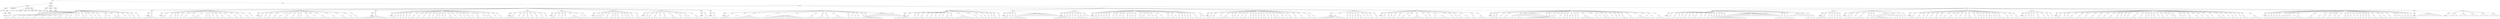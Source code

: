 digraph Tree {
	"t0" [label = "TEI"];
	"t1" [label = "teiHeader"];
	"t2" [label = "fileDesc"];
	"t3" [label = "titleStmt"];
	"t4" [label = "title"];
	"t5" [label = "title"];
	"t6" [label = "author"];
	"t7" [label = "surname"];
	"t8" [label = "forename"];
	"t9" [label = "publicationStmt"];
	"t10" [label = "p"];
	"t11" [label = "idno"];
	"t12" [label = "sourceDesc"];
	"t13" [label = "genre"];
	"t14" [label = "inspiration"];
	"t15" [label = "structure"];
	"t16" [label = "type"];
	"t17" [label = "periode"];
	"t18" [label = "taille"];
	"t19" [label = "permalien"];
	"t20" [label = "edStmt"];
	"t21" [label = "profileDesc"];
	"t22" [label = "creation"];
	"t23" [label = "date"];
	"t24" [label = "date"];
	"t25" [label = "langUsage"];
	"t26" [label = "language"];
	"t27" [label = "textClass"];
	"t28" [label = "keywords"];
	"t29" [label = "term"];
	"t30" [label = "text"];
	"t31" [label = "body"];
	"t32" [label = "div1"];
	"t33" [label = "head"];
	"t34" [label = "div2"];
	"t35" [label = "head"];
	"t36" [label = "listPerson"];
	"t37" [label = "sp"];
	"t38" [label = "p"];
	"t39" [label = "s"];
	"t40" [label = "s"];
	"t41" [label = "sp"];
	"t42" [label = "p"];
	"t43" [label = "s"];
	"t44" [label = "s"];
	"t45" [label = "s"];
	"t46" [label = "sp"];
	"t47" [label = "p"];
	"t48" [label = "s"];
	"t49" [label = "sp"];
	"t50" [label = "p"];
	"t51" [label = "s"];
	"t52" [label = "s"];
	"t53" [label = "sp"];
	"t54" [label = "p"];
	"t55" [label = "s"];
	"t56" [label = "s"];
	"t57" [label = "sp"];
	"t58" [label = "p"];
	"t59" [label = "s"];
	"t60" [label = "s"];
	"t61" [label = "s"];
	"t62" [label = "sp"];
	"t63" [label = "p"];
	"t64" [label = "s"];
	"t65" [label = "s"];
	"t66" [label = "s"];
	"t67" [label = "sp"];
	"t68" [label = "p"];
	"t69" [label = "s"];
	"t70" [label = "s"];
	"t71" [label = "sp"];
	"t72" [label = "p"];
	"t73" [label = "s"];
	"t74" [label = "sp"];
	"t75" [label = "p"];
	"t76" [label = "s"];
	"t77" [label = "s"];
	"t78" [label = "s"];
	"t79" [label = "s"];
	"t80" [label = "sp"];
	"t81" [label = "p"];
	"t82" [label = "s"];
	"t83" [label = "sp"];
	"t84" [label = "p"];
	"t85" [label = "s"];
	"t86" [label = "s"];
	"t87" [label = "sp"];
	"t88" [label = "p"];
	"t89" [label = "s"];
	"t90" [label = "s"];
	"t91" [label = "sp"];
	"t92" [label = "p"];
	"t93" [label = "s"];
	"t94" [label = "sp"];
	"t95" [label = "p"];
	"t96" [label = "s"];
	"t97" [label = "s"];
	"t98" [label = "s"];
	"t99" [label = "sp"];
	"t100" [label = "p"];
	"t101" [label = "s"];
	"t102" [label = "sp"];
	"t103" [label = "p"];
	"t104" [label = "s"];
	"t105" [label = "s"];
	"t106" [label = "sp"];
	"t107" [label = "p"];
	"t108" [label = "s"];
	"t109" [label = "sp"];
	"t110" [label = "p"];
	"t111" [label = "s"];
	"t112" [label = "s"];
	"t113" [label = "sp"];
	"t114" [label = "p"];
	"t115" [label = "s"];
	"t116" [label = "s"];
	"t117" [label = "p"];
	"t118" [label = "s"];
	"t119" [label = "sp"];
	"t120" [label = "p"];
	"t121" [label = "s"];
	"t122" [label = "s"];
	"t123" [label = "s"];
	"t124" [label = "s"];
	"t125" [label = "s"];
	"t126" [label = "sp"];
	"t127" [label = "p"];
	"t128" [label = "s"];
	"t129" [label = "sp"];
	"t130" [label = "p"];
	"t131" [label = "s"];
	"t132" [label = "sp"];
	"t133" [label = "p"];
	"t134" [label = "s"];
	"t135" [label = "sp"];
	"t136" [label = "p"];
	"t137" [label = "s"];
	"t138" [label = "s"];
	"t139" [label = "sp"];
	"t140" [label = "p"];
	"t141" [label = "s"];
	"t142" [label = "s"];
	"t143" [label = "div2"];
	"t144" [label = "head"];
	"t145" [label = "listPerson"];
	"t146" [label = "sp"];
	"t147" [label = "p"];
	"t148" [label = "s"];
	"t149" [label = "s"];
	"t150" [label = "s"];
	"t151" [label = "s"];
	"t152" [label = "s"];
	"t153" [label = "s"];
	"t154" [label = "div2"];
	"t155" [label = "head"];
	"t156" [label = "listPerson"];
	"t157" [label = "sp"];
	"t158" [label = "p"];
	"t159" [label = "s"];
	"t160" [label = "s"];
	"t161" [label = "s"];
	"t162" [label = "sp"];
	"t163" [label = "p"];
	"t164" [label = "s"];
	"t165" [label = "s"];
	"t166" [label = "s"];
	"t167" [label = "sp"];
	"t168" [label = "p"];
	"t169" [label = "s"];
	"t170" [label = "sp"];
	"t171" [label = "p"];
	"t172" [label = "s"];
	"t173" [label = "sp"];
	"t174" [label = "p"];
	"t175" [label = "s"];
	"t176" [label = "sp"];
	"t177" [label = "p"];
	"t178" [label = "s"];
	"t179" [label = "s"];
	"t180" [label = "sp"];
	"t181" [label = "p"];
	"t182" [label = "s"];
	"t183" [label = "sp"];
	"t184" [label = "p"];
	"t185" [label = "s"];
	"t186" [label = "s"];
	"t187" [label = "s"];
	"t188" [label = "s"];
	"t189" [label = "s"];
	"t190" [label = "sp"];
	"t191" [label = "p"];
	"t192" [label = "s"];
	"t193" [label = "s"];
	"t194" [label = "sp"];
	"t195" [label = "p"];
	"t196" [label = "s"];
	"t197" [label = "s"];
	"t198" [label = "sp"];
	"t199" [label = "p"];
	"t200" [label = "s"];
	"t201" [label = "sp"];
	"t202" [label = "p"];
	"t203" [label = "s"];
	"t204" [label = "s"];
	"t205" [label = "sp"];
	"t206" [label = "p"];
	"t207" [label = "s"];
	"t208" [label = "s"];
	"t209" [label = "sp"];
	"t210" [label = "p"];
	"t211" [label = "s"];
	"t212" [label = "s"];
	"t213" [label = "s"];
	"t214" [label = "sp"];
	"t215" [label = "p"];
	"t216" [label = "s"];
	"t217" [label = "s"];
	"t218" [label = "sp"];
	"t219" [label = "p"];
	"t220" [label = "s"];
	"t221" [label = "s"];
	"t222" [label = "sp"];
	"t223" [label = "p"];
	"t224" [label = "s"];
	"t225" [label = "s"];
	"t226" [label = "s"];
	"t227" [label = "sp"];
	"t228" [label = "p"];
	"t229" [label = "s"];
	"t230" [label = "div2"];
	"t231" [label = "head"];
	"t232" [label = "listPerson"];
	"t233" [label = "sp"];
	"t234" [label = "p"];
	"t235" [label = "s"];
	"t236" [label = "s"];
	"t237" [label = "s"];
	"t238" [label = "sp"];
	"t239" [label = "p"];
	"t240" [label = "s"];
	"t241" [label = "sp"];
	"t242" [label = "p"];
	"t243" [label = "s"];
	"t244" [label = "s"];
	"t245" [label = "sp"];
	"t246" [label = "p"];
	"t247" [label = "s"];
	"t248" [label = "s"];
	"t249" [label = "sp"];
	"t250" [label = "p"];
	"t251" [label = "s"];
	"t252" [label = "s"];
	"t253" [label = "sp"];
	"t254" [label = "p"];
	"t255" [label = "s"];
	"t256" [label = "s"];
	"t257" [label = "s"];
	"t258" [label = "sp"];
	"t259" [label = "p"];
	"t260" [label = "s"];
	"t261" [label = "s"];
	"t262" [label = "sp"];
	"t263" [label = "p"];
	"t264" [label = "s"];
	"t265" [label = "s"];
	"t266" [label = "sp"];
	"t267" [label = "p"];
	"t268" [label = "s"];
	"t269" [label = "sp"];
	"t270" [label = "p"];
	"t271" [label = "s"];
	"t272" [label = "s"];
	"t273" [label = "s"];
	"t274" [label = "s"];
	"t275" [label = "s"];
	"t276" [label = "sp"];
	"t277" [label = "p"];
	"t278" [label = "s"];
	"t279" [label = "sp"];
	"t280" [label = "p"];
	"t281" [label = "s"];
	"t282" [label = "s"];
	"t283" [label = "s"];
	"t284" [label = "s"];
	"t285" [label = "s"];
	"t286" [label = "sp"];
	"t287" [label = "p"];
	"t288" [label = "s"];
	"t289" [label = "s"];
	"t290" [label = "s"];
	"t291" [label = "sp"];
	"t292" [label = "p"];
	"t293" [label = "s"];
	"t294" [label = "s"];
	"t295" [label = "s"];
	"t296" [label = "s"];
	"t297" [label = "sp"];
	"t298" [label = "p"];
	"t299" [label = "s"];
	"t300" [label = "s"];
	"t301" [label = "sp"];
	"t302" [label = "p"];
	"t303" [label = "s"];
	"t304" [label = "s"];
	"t305" [label = "div2"];
	"t306" [label = "head"];
	"t307" [label = "listPerson"];
	"t308" [label = "sp"];
	"t309" [label = "p"];
	"t310" [label = "s"];
	"t311" [label = "s"];
	"t312" [label = "s"];
	"t313" [label = "s"];
	"t314" [label = "s"];
	"t315" [label = "s"];
	"t316" [label = "s"];
	"t317" [label = "s"];
	"t318" [label = "s"];
	"t319" [label = "s"];
	"t320" [label = "s"];
	"t321" [label = "div2"];
	"t322" [label = "head"];
	"t323" [label = "listPerson"];
	"t324" [label = "sp"];
	"t325" [label = "p"];
	"t326" [label = "s"];
	"t327" [label = "s"];
	"t328" [label = "s"];
	"t329" [label = "sp"];
	"t330" [label = "p"];
	"t331" [label = "s"];
	"t332" [label = "sp"];
	"t333" [label = "p"];
	"t334" [label = "s"];
	"t335" [label = "sp"];
	"t336" [label = "p"];
	"t337" [label = "s"];
	"t338" [label = "sp"];
	"t339" [label = "p"];
	"t340" [label = "s"];
	"t341" [label = "sp"];
	"t342" [label = "p"];
	"t343" [label = "s"];
	"t344" [label = "sp"];
	"t345" [label = "p"];
	"t346" [label = "s"];
	"t347" [label = "s"];
	"t348" [label = "sp"];
	"t349" [label = "p"];
	"t350" [label = "s"];
	"t351" [label = "s"];
	"t352" [label = "sp"];
	"t353" [label = "p"];
	"t354" [label = "s"];
	"t355" [label = "s"];
	"t356" [label = "sp"];
	"t357" [label = "p"];
	"t358" [label = "s"];
	"t359" [label = "s"];
	"t360" [label = "sp"];
	"t361" [label = "p"];
	"t362" [label = "s"];
	"t363" [label = "sp"];
	"t364" [label = "p"];
	"t365" [label = "s"];
	"t366" [label = "s"];
	"t367" [label = "sp"];
	"t368" [label = "p"];
	"t369" [label = "s"];
	"t370" [label = "sp"];
	"t371" [label = "p"];
	"t372" [label = "s"];
	"t373" [label = "sp"];
	"t374" [label = "p"];
	"t375" [label = "s"];
	"t376" [label = "sp"];
	"t377" [label = "p"];
	"t378" [label = "s"];
	"t379" [label = "s"];
	"t380" [label = "s"];
	"t381" [label = "s"];
	"t382" [label = "sp"];
	"t383" [label = "p"];
	"t384" [label = "s"];
	"t385" [label = "sp"];
	"t386" [label = "p"];
	"t387" [label = "s"];
	"t388" [label = "s"];
	"t389" [label = "sp"];
	"t390" [label = "p"];
	"t391" [label = "s"];
	"t392" [label = "sp"];
	"t393" [label = "p"];
	"t394" [label = "s"];
	"t395" [label = "s"];
	"t396" [label = "sp"];
	"t397" [label = "p"];
	"t398" [label = "s"];
	"t399" [label = "sp"];
	"t400" [label = "p"];
	"t401" [label = "s"];
	"t402" [label = "s"];
	"t403" [label = "s"];
	"t404" [label = "sp"];
	"t405" [label = "p"];
	"t406" [label = "s"];
	"t407" [label = "sp"];
	"t408" [label = "p"];
	"t409" [label = "s"];
	"t410" [label = "sp"];
	"t411" [label = "p"];
	"t412" [label = "s"];
	"t413" [label = "s"];
	"t414" [label = "s"];
	"t415" [label = "sp"];
	"t416" [label = "p"];
	"t417" [label = "s"];
	"t418" [label = "sp"];
	"t419" [label = "p"];
	"t420" [label = "s"];
	"t421" [label = "s"];
	"t422" [label = "div2"];
	"t423" [label = "head"];
	"t424" [label = "listPerson"];
	"t425" [label = "sp"];
	"t426" [label = "p"];
	"t427" [label = "s"];
	"t428" [label = "s"];
	"t429" [label = "s"];
	"t430" [label = "s"];
	"t431" [label = "s"];
	"t432" [label = "sp"];
	"t433" [label = "p"];
	"t434" [label = "s"];
	"t435" [label = "sp"];
	"t436" [label = "p"];
	"t437" [label = "s"];
	"t438" [label = "s"];
	"t439" [label = "sp"];
	"t440" [label = "p"];
	"t441" [label = "s"];
	"t442" [label = "s"];
	"t443" [label = "sp"];
	"t444" [label = "p"];
	"t445" [label = "s"];
	"t446" [label = "s"];
	"t447" [label = "sp"];
	"t448" [label = "p"];
	"t449" [label = "s"];
	"t450" [label = "s"];
	"t451" [label = "sp"];
	"t452" [label = "p"];
	"t453" [label = "s"];
	"t454" [label = "s"];
	"t455" [label = "sp"];
	"t456" [label = "p"];
	"t457" [label = "s"];
	"t458" [label = "div2"];
	"t459" [label = "head"];
	"t460" [label = "listPerson"];
	"t461" [label = "sp"];
	"t462" [label = "p"];
	"t463" [label = "s"];
	"t464" [label = "s"];
	"t465" [label = "s"];
	"t466" [label = "sp"];
	"t467" [label = "p"];
	"t468" [label = "s"];
	"t469" [label = "sp"];
	"t470" [label = "p"];
	"t471" [label = "s"];
	"t472" [label = "s"];
	"t473" [label = "sp"];
	"t474" [label = "p"];
	"t475" [label = "s"];
	"t476" [label = "sp"];
	"t477" [label = "p"];
	"t478" [label = "s"];
	"t479" [label = "s"];
	"t480" [label = "s"];
	"t481" [label = "s"];
	"t482" [label = "s"];
	"t483" [label = "s"];
	"t484" [label = "s"];
	"t485" [label = "sp"];
	"t486" [label = "p"];
	"t487" [label = "s"];
	"t488" [label = "sp"];
	"t489" [label = "p"];
	"t490" [label = "s"];
	"t491" [label = "div2"];
	"t492" [label = "head"];
	"t493" [label = "listPerson"];
	"t494" [label = "sp"];
	"t495" [label = "p"];
	"t496" [label = "s"];
	"t497" [label = "sp"];
	"t498" [label = "p"];
	"t499" [label = "s"];
	"t500" [label = "sp"];
	"t501" [label = "p"];
	"t502" [label = "s"];
	"t503" [label = "s"];
	"t504" [label = "s"];
	"t505" [label = "sp"];
	"t506" [label = "p"];
	"t507" [label = "s"];
	"t508" [label = "s"];
	"t509" [label = "sp"];
	"t510" [label = "p"];
	"t511" [label = "s"];
	"t512" [label = "s"];
	"t513" [label = "sp"];
	"t514" [label = "p"];
	"t515" [label = "s"];
	"t516" [label = "sp"];
	"t517" [label = "p"];
	"t518" [label = "s"];
	"t519" [label = "s"];
	"t520" [label = "sp"];
	"t521" [label = "p"];
	"t522" [label = "s"];
	"t523" [label = "sp"];
	"t524" [label = "p"];
	"t525" [label = "s"];
	"t526" [label = "s"];
	"t527" [label = "sp"];
	"t528" [label = "p"];
	"t529" [label = "s"];
	"t530" [label = "sp"];
	"t531" [label = "p"];
	"t532" [label = "s"];
	"t533" [label = "sp"];
	"t534" [label = "p"];
	"t535" [label = "s"];
	"t536" [label = "s"];
	"t537" [label = "s"];
	"t538" [label = "div2"];
	"t539" [label = "head"];
	"t540" [label = "listPerson"];
	"t541" [label = "sp"];
	"t542" [label = "p"];
	"t543" [label = "s"];
	"t544" [label = "sp"];
	"t545" [label = "p"];
	"t546" [label = "s"];
	"t547" [label = "s"];
	"t548" [label = "sp"];
	"t549" [label = "p"];
	"t550" [label = "s"];
	"t551" [label = "s"];
	"t552" [label = "s"];
	"t553" [label = "sp"];
	"t554" [label = "p"];
	"t555" [label = "s"];
	"t556" [label = "sp"];
	"t557" [label = "p"];
	"t558" [label = "s"];
	"t559" [label = "s"];
	"t560" [label = "s"];
	"t561" [label = "sp"];
	"t562" [label = "p"];
	"t563" [label = "s"];
	"t564" [label = "s"];
	"t565" [label = "s"];
	"t566" [label = "s"];
	"t567" [label = "sp"];
	"t568" [label = "p"];
	"t569" [label = "s"];
	"t570" [label = "s"];
	"t571" [label = "sp"];
	"t572" [label = "p"];
	"t573" [label = "s"];
	"t574" [label = "s"];
	"t575" [label = "sp"];
	"t576" [label = "p"];
	"t577" [label = "s"];
	"t578" [label = "sp"];
	"t579" [label = "p"];
	"t580" [label = "s"];
	"t581" [label = "s"];
	"t582" [label = "s"];
	"t583" [label = "s"];
	"t584" [label = "div2"];
	"t585" [label = "head"];
	"t586" [label = "listPerson"];
	"t587" [label = "sp"];
	"t588" [label = "p"];
	"t589" [label = "s"];
	"t590" [label = "s"];
	"t591" [label = "s"];
	"t592" [label = "div2"];
	"t593" [label = "head"];
	"t594" [label = "listPerson"];
	"t595" [label = "sp"];
	"t596" [label = "p"];
	"t597" [label = "s"];
	"t598" [label = "s"];
	"t599" [label = "s"];
	"t600" [label = "div2"];
	"t601" [label = "head"];
	"t602" [label = "listPerson"];
	"t603" [label = "sp"];
	"t604" [label = "p"];
	"t605" [label = "s"];
	"t606" [label = "s"];
	"t607" [label = "s"];
	"t608" [label = "s"];
	"t609" [label = "s"];
	"t610" [label = "sp"];
	"t611" [label = "p"];
	"t612" [label = "s"];
	"t613" [label = "sp"];
	"t614" [label = "p"];
	"t615" [label = "s"];
	"t616" [label = "s"];
	"t617" [label = "s"];
	"t618" [label = "s"];
	"t619" [label = "s"];
	"t620" [label = "s"];
	"t621" [label = "s"];
	"t622" [label = "s"];
	"t623" [label = "s"];
	"t624" [label = "s"];
	"t625" [label = "sp"];
	"t626" [label = "p"];
	"t627" [label = "s"];
	"t628" [label = "sp"];
	"t629" [label = "p"];
	"t630" [label = "s"];
	"t631" [label = "s"];
	"t632" [label = "s"];
	"t633" [label = "s"];
	"t634" [label = "s"];
	"t635" [label = "s"];
	"t636" [label = "s"];
	"t637" [label = "s"];
	"t638" [label = "s"];
	"t639" [label = "s"];
	"t640" [label = "s"];
	"t641" [label = "s"];
	"t642" [label = "s"];
	"t643" [label = "s"];
	"t644" [label = "s"];
	"t645" [label = "s"];
	"t646" [label = "sp"];
	"t647" [label = "p"];
	"t648" [label = "s"];
	"t649" [label = "s"];
	"t650" [label = "s"];
	"t651" [label = "s"];
	"t652" [label = "sp"];
	"t653" [label = "p"];
	"t654" [label = "s"];
	"t655" [label = "s"];
	"t656" [label = "s"];
	"t657" [label = "s"];
	"t658" [label = "sp"];
	"t659" [label = "p"];
	"t660" [label = "s"];
	"t661" [label = "s"];
	"t662" [label = "sp"];
	"t663" [label = "p"];
	"t664" [label = "s"];
	"t665" [label = "s"];
	"t666" [label = "s"];
	"t667" [label = "s"];
	"t668" [label = "s"];
	"t669" [label = "s"];
	"t670" [label = "sp"];
	"t671" [label = "p"];
	"t672" [label = "s"];
	"t673" [label = "s"];
	"t674" [label = "p"];
	"t675" [label = "s"];
	"t676" [label = "sp"];
	"t677" [label = "p"];
	"t678" [label = "s"];
	"t679" [label = "sp"];
	"t680" [label = "p"];
	"t681" [label = "s"];
	"t682" [label = "sp"];
	"t683" [label = "p"];
	"t684" [label = "s"];
	"t685" [label = "s"];
	"t686" [label = "s"];
	"t687" [label = "s"];
	"t688" [label = "s"];
	"t689" [label = "s"];
	"t690" [label = "s"];
	"t691" [label = "sp"];
	"t692" [label = "p"];
	"t693" [label = "s"];
	"t694" [label = "s"];
	"t695" [label = "sp"];
	"t696" [label = "l"];
	"t697" [label = "l"];
	"t698" [label = "l"];
	"t699" [label = "l"];
	"t700" [label = "l"];
	"t701" [label = "l"];
	"t702" [label = "l"];
	"t703" [label = "l"];
	"t704" [label = "l"];
	"t705" [label = "l"];
	"t706" [label = "l"];
	"t707" [label = "l"];
	"t708" [label = "sp"];
	"t709" [label = "p"];
	"t710" [label = "s"];
	"t711" [label = "div1"];
	"t712" [label = "head"];
	"t713" [label = "div2"];
	"t714" [label = "head"];
	"t715" [label = "listPerson"];
	"t716" [label = "sp"];
	"t717" [label = "p"];
	"t718" [label = "s"];
	"t719" [label = "s"];
	"t720" [label = "s"];
	"t721" [label = "s"];
	"t722" [label = "s"];
	"t723" [label = "s"];
	"t724" [label = "sp"];
	"t725" [label = "p"];
	"t726" [label = "s"];
	"t727" [label = "sp"];
	"t728" [label = "p"];
	"t729" [label = "s"];
	"t730" [label = "sp"];
	"t731" [label = "p"];
	"t732" [label = "s"];
	"t733" [label = "s"];
	"t734" [label = "s"];
	"t735" [label = "sp"];
	"t736" [label = "p"];
	"t737" [label = "s"];
	"t738" [label = "sp"];
	"t739" [label = "p"];
	"t740" [label = "s"];
	"t741" [label = "s"];
	"t742" [label = "sp"];
	"t743" [label = "p"];
	"t744" [label = "s"];
	"t745" [label = "sp"];
	"t746" [label = "p"];
	"t747" [label = "s"];
	"t748" [label = "s"];
	"t749" [label = "sp"];
	"t750" [label = "p"];
	"t751" [label = "s"];
	"t752" [label = "sp"];
	"t753" [label = "p"];
	"t754" [label = "s"];
	"t755" [label = "s"];
	"t756" [label = "s"];
	"t757" [label = "sp"];
	"t758" [label = "p"];
	"t759" [label = "s"];
	"t760" [label = "sp"];
	"t761" [label = "p"];
	"t762" [label = "s"];
	"t763" [label = "s"];
	"t764" [label = "s"];
	"t765" [label = "s"];
	"t766" [label = "s"];
	"t767" [label = "s"];
	"t768" [label = "s"];
	"t769" [label = "s"];
	"t770" [label = "sp"];
	"t771" [label = "p"];
	"t772" [label = "s"];
	"t773" [label = "s"];
	"t774" [label = "sp"];
	"t775" [label = "p"];
	"t776" [label = "s"];
	"t777" [label = "s"];
	"t778" [label = "sp"];
	"t779" [label = "p"];
	"t780" [label = "s"];
	"t781" [label = "sp"];
	"t782" [label = "p"];
	"t783" [label = "s"];
	"t784" [label = "sp"];
	"t785" [label = "p"];
	"t786" [label = "s"];
	"t787" [label = "sp"];
	"t788" [label = "p"];
	"t789" [label = "s"];
	"t790" [label = "s"];
	"t791" [label = "sp"];
	"t792" [label = "p"];
	"t793" [label = "s"];
	"t794" [label = "div2"];
	"t795" [label = "head"];
	"t796" [label = "listPerson"];
	"t797" [label = "sp"];
	"t798" [label = "p"];
	"t799" [label = "s"];
	"t800" [label = "s"];
	"t801" [label = "s"];
	"t802" [label = "sp"];
	"t803" [label = "p"];
	"t804" [label = "s"];
	"t805" [label = "s"];
	"t806" [label = "sp"];
	"t807" [label = "p"];
	"t808" [label = "s"];
	"t809" [label = "s"];
	"t810" [label = "sp"];
	"t811" [label = "p"];
	"t812" [label = "s"];
	"t813" [label = "s"];
	"t814" [label = "s"];
	"t815" [label = "sp"];
	"t816" [label = "l"];
	"t817" [label = "l"];
	"t818" [label = "l"];
	"t819" [label = "l"];
	"t820" [label = "l"];
	"t821" [label = "l"];
	"t822" [label = "l"];
	"t823" [label = "l"];
	"t824" [label = "l"];
	"t825" [label = "l"];
	"t826" [label = "l"];
	"t827" [label = "l"];
	"t828" [label = "l"];
	"t829" [label = "l"];
	"t830" [label = "l"];
	"t831" [label = "l"];
	"t832" [label = "div2"];
	"t833" [label = "head"];
	"t834" [label = "listPerson"];
	"t835" [label = "sp"];
	"t836" [label = "p"];
	"t837" [label = "s"];
	"t838" [label = "s"];
	"t839" [label = "sp"];
	"t840" [label = "p"];
	"t841" [label = "s"];
	"t842" [label = "s"];
	"t843" [label = "s"];
	"t844" [label = "sp"];
	"t845" [label = "p"];
	"t846" [label = "s"];
	"t847" [label = "s"];
	"t848" [label = "sp"];
	"t849" [label = "p"];
	"t850" [label = "s"];
	"t851" [label = "sp"];
	"t852" [label = "p"];
	"t853" [label = "s"];
	"t854" [label = "sp"];
	"t855" [label = "p"];
	"t856" [label = "s"];
	"t857" [label = "s"];
	"t858" [label = "s"];
	"t859" [label = "sp"];
	"t860" [label = "p"];
	"t861" [label = "s"];
	"t862" [label = "sp"];
	"t863" [label = "p"];
	"t864" [label = "s"];
	"t865" [label = "l"];
	"t866" [label = "l"];
	"t867" [label = "div2"];
	"t868" [label = "head"];
	"t869" [label = "listPerson"];
	"t870" [label = "sp"];
	"t871" [label = "p"];
	"t872" [label = "s"];
	"t873" [label = "sp"];
	"t874" [label = "p"];
	"t875" [label = "s"];
	"t876" [label = "s"];
	"t877" [label = "sp"];
	"t878" [label = "p"];
	"t879" [label = "s"];
	"t880" [label = "sp"];
	"t881" [label = "p"];
	"t882" [label = "s"];
	"t883" [label = "sp"];
	"t884" [label = "p"];
	"t885" [label = "s"];
	"t886" [label = "sp"];
	"t887" [label = "p"];
	"t888" [label = "s"];
	"t889" [label = "s"];
	"t890" [label = "sp"];
	"t891" [label = "p"];
	"t892" [label = "s"];
	"t893" [label = "sp"];
	"t894" [label = "p"];
	"t895" [label = "s"];
	"t896" [label = "sp"];
	"t897" [label = "p"];
	"t898" [label = "s"];
	"t899" [label = "sp"];
	"t900" [label = "p"];
	"t901" [label = "s"];
	"t902" [label = "s"];
	"t903" [label = "s"];
	"t904" [label = "sp"];
	"t905" [label = "p"];
	"t906" [label = "s"];
	"t907" [label = "sp"];
	"t908" [label = "p"];
	"t909" [label = "s"];
	"t910" [label = "sp"];
	"t911" [label = "p"];
	"t912" [label = "s"];
	"t913" [label = "sp"];
	"t914" [label = "p"];
	"t915" [label = "s"];
	"t916" [label = "p"];
	"t917" [label = "s"];
	"t918" [label = "s"];
	"t919" [label = "s"];
	"t920" [label = "s"];
	"t921" [label = "sp"];
	"t922" [label = "p"];
	"t923" [label = "s"];
	"t924" [label = "sp"];
	"t925" [label = "p"];
	"t926" [label = "s"];
	"t927" [label = "sp"];
	"t928" [label = "p"];
	"t929" [label = "s"];
	"t930" [label = "sp"];
	"t931" [label = "p"];
	"t932" [label = "s"];
	"t933" [label = "s"];
	"t934" [label = "sp"];
	"t935" [label = "p"];
	"t936" [label = "s"];
	"t937" [label = "s"];
	"t938" [label = "sp"];
	"t939" [label = "p"];
	"t940" [label = "s"];
	"t941" [label = "s"];
	"t942" [label = "p"];
	"t943" [label = "s"];
	"t944" [label = "s"];
	"t945" [label = "sp"];
	"t946" [label = "p"];
	"t947" [label = "s"];
	"t948" [label = "sp"];
	"t949" [label = "p"];
	"t950" [label = "s"];
	"t951" [label = "sp"];
	"t952" [label = "p"];
	"t953" [label = "s"];
	"t954" [label = "sp"];
	"t955" [label = "p"];
	"t956" [label = "s"];
	"t957" [label = "sp"];
	"t958" [label = "p"];
	"t959" [label = "s"];
	"t960" [label = "sp"];
	"t961" [label = "p"];
	"t962" [label = "s"];
	"t963" [label = "s"];
	"t964" [label = "sp"];
	"t965" [label = "p"];
	"t966" [label = "s"];
	"t967" [label = "s"];
	"t968" [label = "sp"];
	"t969" [label = "p"];
	"t970" [label = "s"];
	"t971" [label = "p"];
	"t972" [label = "s"];
	"t973" [label = "div2"];
	"t974" [label = "head"];
	"t975" [label = "listPerson"];
	"t976" [label = "sp"];
	"t977" [label = "p"];
	"t978" [label = "s"];
	"t979" [label = "s"];
	"t980" [label = "sp"];
	"t981" [label = "p"];
	"t982" [label = "s"];
	"t983" [label = "s"];
	"t984" [label = "sp"];
	"t985" [label = "p"];
	"t986" [label = "s"];
	"t987" [label = "sp"];
	"t988" [label = "p"];
	"t989" [label = "s"];
	"t990" [label = "s"];
	"t991" [label = "s"];
	"t992" [label = "s"];
	"t993" [label = "s"];
	"t994" [label = "sp"];
	"t995" [label = "p"];
	"t996" [label = "s"];
	"t997" [label = "sp"];
	"t998" [label = "p"];
	"t999" [label = "s"];
	"t1000" [label = "sp"];
	"t1001" [label = "p"];
	"t1002" [label = "s"];
	"t1003" [label = "sp"];
	"t1004" [label = "p"];
	"t1005" [label = "s"];
	"t1006" [label = "sp"];
	"t1007" [label = "p"];
	"t1008" [label = "s"];
	"t1009" [label = "s"];
	"t1010" [label = "sp"];
	"t1011" [label = "p"];
	"t1012" [label = "s"];
	"t1013" [label = "s"];
	"t1014" [label = "sp"];
	"t1015" [label = "p"];
	"t1016" [label = "s"];
	"t1017" [label = "sp"];
	"t1018" [label = "p"];
	"t1019" [label = "s"];
	"t1020" [label = "sp"];
	"t1021" [label = "p"];
	"t1022" [label = "s"];
	"t1023" [label = "sp"];
	"t1024" [label = "p"];
	"t1025" [label = "s"];
	"t1026" [label = "s"];
	"t1027" [label = "sp"];
	"t1028" [label = "p"];
	"t1029" [label = "s"];
	"t1030" [label = "sp"];
	"t1031" [label = "p"];
	"t1032" [label = "s"];
	"t1033" [label = "sp"];
	"t1034" [label = "p"];
	"t1035" [label = "s"];
	"t1036" [label = "sp"];
	"t1037" [label = "p"];
	"t1038" [label = "s"];
	"t1039" [label = "s"];
	"t1040" [label = "s"];
	"t1041" [label = "sp"];
	"t1042" [label = "p"];
	"t1043" [label = "s"];
	"t1044" [label = "sp"];
	"t1045" [label = "p"];
	"t1046" [label = "s"];
	"t1047" [label = "sp"];
	"t1048" [label = "p"];
	"t1049" [label = "s"];
	"t1050" [label = "sp"];
	"t1051" [label = "p"];
	"t1052" [label = "s"];
	"t1053" [label = "s"];
	"t1054" [label = "sp"];
	"t1055" [label = "p"];
	"t1056" [label = "s"];
	"t1057" [label = "s"];
	"t1058" [label = "sp"];
	"t1059" [label = "p"];
	"t1060" [label = "s"];
	"t1061" [label = "s"];
	"t1062" [label = "s"];
	"t1063" [label = "sp"];
	"t1064" [label = "p"];
	"t1065" [label = "s"];
	"t1066" [label = "s"];
	"t1067" [label = "s"];
	"t1068" [label = "sp"];
	"t1069" [label = "p"];
	"t1070" [label = "s"];
	"t1071" [label = "div2"];
	"t1072" [label = "head"];
	"t1073" [label = "listPerson"];
	"t1074" [label = "sp"];
	"t1075" [label = "p"];
	"t1076" [label = "s"];
	"t1077" [label = "s"];
	"t1078" [label = "s"];
	"t1079" [label = "s"];
	"t1080" [label = "s"];
	"t1081" [label = "s"];
	"t1082" [label = "s"];
	"t1083" [label = "s"];
	"t1084" [label = "s"];
	"t1085" [label = "s"];
	"t1086" [label = "s"];
	"t1087" [label = "sp"];
	"t1088" [label = "p"];
	"t1089" [label = "s"];
	"t1090" [label = "sp"];
	"t1091" [label = "p"];
	"t1092" [label = "s"];
	"t1093" [label = "sp"];
	"t1094" [label = "p"];
	"t1095" [label = "s"];
	"t1096" [label = "sp"];
	"t1097" [label = "p"];
	"t1098" [label = "s"];
	"t1099" [label = "sp"];
	"t1100" [label = "p"];
	"t1101" [label = "s"];
	"t1102" [label = "p"];
	"t1103" [label = "s"];
	"t1104" [label = "s"];
	"t1105" [label = "sp"];
	"t1106" [label = "p"];
	"t1107" [label = "s"];
	"t1108" [label = "sp"];
	"t1109" [label = "p"];
	"t1110" [label = "s"];
	"t1111" [label = "sp"];
	"t1112" [label = "p"];
	"t1113" [label = "s"];
	"t1114" [label = "s"];
	"t1115" [label = "sp"];
	"t1116" [label = "p"];
	"t1117" [label = "s"];
	"t1118" [label = "s"];
	"t1119" [label = "div2"];
	"t1120" [label = "head"];
	"t1121" [label = "listPerson"];
	"t1122" [label = "sp"];
	"t1123" [label = "p"];
	"t1124" [label = "s"];
	"t1125" [label = "s"];
	"t1126" [label = "sp"];
	"t1127" [label = "p"];
	"t1128" [label = "s"];
	"t1129" [label = "sp"];
	"t1130" [label = "p"];
	"t1131" [label = "s"];
	"t1132" [label = "sp"];
	"t1133" [label = "p"];
	"t1134" [label = "s"];
	"t1135" [label = "s"];
	"t1136" [label = "sp"];
	"t1137" [label = "p"];
	"t1138" [label = "s"];
	"t1139" [label = "sp"];
	"t1140" [label = "p"];
	"t1141" [label = "s"];
	"t1142" [label = "s"];
	"t1143" [label = "s"];
	"t1144" [label = "sp"];
	"t1145" [label = "p"];
	"t1146" [label = "s"];
	"t1147" [label = "sp"];
	"t1148" [label = "p"];
	"t1149" [label = "s"];
	"t1150" [label = "s"];
	"t1151" [label = "s"];
	"t1152" [label = "s"];
	"t1153" [label = "s"];
	"t1154" [label = "s"];
	"t1155" [label = "sp"];
	"t1156" [label = "p"];
	"t1157" [label = "s"];
	"t1158" [label = "s"];
	"t1159" [label = "sp"];
	"t1160" [label = "p"];
	"t1161" [label = "s"];
	"t1162" [label = "sp"];
	"t1163" [label = "p"];
	"t1164" [label = "s"];
	"t1165" [label = "s"];
	"t1166" [label = "p"];
	"t1167" [label = "s"];
	"t1168" [label = "s"];
	"t1169" [label = "s"];
	"t1170" [label = "s"];
	"t1171" [label = "s"];
	"t1172" [label = "sp"];
	"t1173" [label = "p"];
	"t1174" [label = "s"];
	"t1175" [label = "s"];
	"t1176" [label = "sp"];
	"t1177" [label = "p"];
	"t1178" [label = "s"];
	"t1179" [label = "sp"];
	"t1180" [label = "p"];
	"t1181" [label = "s"];
	"t1182" [label = "s"];
	"t1183" [label = "sp"];
	"t1184" [label = "p"];
	"t1185" [label = "s"];
	"t1186" [label = "s"];
	"t1187" [label = "s"];
	"t1188" [label = "sp"];
	"t1189" [label = "p"];
	"t1190" [label = "s"];
	"t1191" [label = "s"];
	"t1192" [label = "sp"];
	"t1193" [label = "p"];
	"t1194" [label = "s"];
	"t1195" [label = "s"];
	"t1196" [label = "s"];
	"t1197" [label = "s"];
	"t1198" [label = "div2"];
	"t1199" [label = "head"];
	"t1200" [label = "listPerson"];
	"t1201" [label = "sp"];
	"t1202" [label = "p"];
	"t1203" [label = "s"];
	"t1204" [label = "sp"];
	"t1205" [label = "p"];
	"t1206" [label = "s"];
	"t1207" [label = "s"];
	"t1208" [label = "s"];
	"t1209" [label = "sp"];
	"t1210" [label = "p"];
	"t1211" [label = "s"];
	"t1212" [label = "sp"];
	"t1213" [label = "p"];
	"t1214" [label = "s"];
	"t1215" [label = "s"];
	"t1216" [label = "s"];
	"t1217" [label = "sp"];
	"t1218" [label = "p"];
	"t1219" [label = "s"];
	"t1220" [label = "s"];
	"t1221" [label = "sp"];
	"t1222" [label = "p"];
	"t1223" [label = "s"];
	"t1224" [label = "sp"];
	"t1225" [label = "p"];
	"t1226" [label = "s"];
	"t1227" [label = "s"];
	"t1228" [label = "s"];
	"t1229" [label = "l"];
	"t1230" [label = "l"];
	"t1231" [label = "l"];
	"t1232" [label = "l"];
	"t1233" [label = "l"];
	"t1234" [label = "l"];
	"t1235" [label = "l"];
	"t1236" [label = "l"];
	"t1237" [label = "l"];
	"t1238" [label = "l"];
	"t1239" [label = "sp"];
	"t1240" [label = "p"];
	"t1241" [label = "s"];
	"t1242" [label = "sp"];
	"t1243" [label = "p"];
	"t1244" [label = "s"];
	"t1245" [label = "s"];
	"t1246" [label = "s"];
	"t1247" [label = "s"];
	"t1248" [label = "s"];
	"t1249" [label = "sp"];
	"t1250" [label = "p"];
	"t1251" [label = "s"];
	"t1252" [label = "s"];
	"t1253" [label = "s"];
	"t1254" [label = "sp"];
	"t1255" [label = "p"];
	"t1256" [label = "s"];
	"t1257" [label = "s"];
	"t1258" [label = "s"];
	"t1259" [label = "s"];
	"t1260" [label = "sp"];
	"t1261" [label = "p"];
	"t1262" [label = "s"];
	"t1263" [label = "sp"];
	"t1264" [label = "p"];
	"t1265" [label = "s"];
	"t1266" [label = "s"];
	"t1267" [label = "sp"];
	"t1268" [label = "p"];
	"t1269" [label = "s"];
	"t1270" [label = "sp"];
	"t1271" [label = "p"];
	"t1272" [label = "s"];
	"t1273" [label = "p"];
	"t1274" [label = "s"];
	"t1275" [label = "sp"];
	"t1276" [label = "p"];
	"t1277" [label = "s"];
	"t1278" [label = "sp"];
	"t1279" [label = "p"];
	"t1280" [label = "s"];
	"t1281" [label = "sp"];
	"t1282" [label = "p"];
	"t1283" [label = "s"];
	"t1284" [label = "s"];
	"t1285" [label = "s"];
	"t1286" [label = "s"];
	"t1287" [label = "s"];
	"t1288" [label = "s"];
	"t1289" [label = "sp"];
	"t1290" [label = "p"];
	"t1291" [label = "s"];
	"t1292" [label = "s"];
	"t1293" [label = "sp"];
	"t1294" [label = "p"];
	"t1295" [label = "s"];
	"t1296" [label = "sp"];
	"t1297" [label = "p"];
	"t1298" [label = "s"];
	"t1299" [label = "s"];
	"t1300" [label = "s"];
	"t1301" [label = "sp"];
	"t1302" [label = "p"];
	"t1303" [label = "s"];
	"t1304" [label = "sp"];
	"t1305" [label = "p"];
	"t1306" [label = "s"];
	"t1307" [label = "sp"];
	"t1308" [label = "p"];
	"t1309" [label = "s"];
	"t1310" [label = "sp"];
	"t1311" [label = "p"];
	"t1312" [label = "s"];
	"t1313" [label = "sp"];
	"t1314" [label = "p"];
	"t1315" [label = "s"];
	"t1316" [label = "s"];
	"t1317" [label = "s"];
	"t1318" [label = "sp"];
	"t1319" [label = "p"];
	"t1320" [label = "s"];
	"t1321" [label = "s"];
	"t1322" [label = "sp"];
	"t1323" [label = "p"];
	"t1324" [label = "s"];
	"t1325" [label = "s"];
	"t1326" [label = "s"];
	"t1327" [label = "s"];
	"t1328" [label = "s"];
	"t1329" [label = "s"];
	"t1330" [label = "sp"];
	"t1331" [label = "p"];
	"t1332" [label = "s"];
	"t1333" [label = "sp"];
	"t1334" [label = "p"];
	"t1335" [label = "s"];
	"t1336" [label = "sp"];
	"t1337" [label = "p"];
	"t1338" [label = "s"];
	"t1339" [label = "s"];
	"t1340" [label = "s"];
	"t1341" [label = "s"];
	"t1342" [label = "div1"];
	"t1343" [label = "head"];
	"t1344" [label = "div2"];
	"t1345" [label = "head"];
	"t1346" [label = "listPerson"];
	"t1347" [label = "sp"];
	"t1348" [label = "p"];
	"t1349" [label = "s"];
	"t1350" [label = "s"];
	"t1351" [label = "sp"];
	"t1352" [label = "p"];
	"t1353" [label = "s"];
	"t1354" [label = "s"];
	"t1355" [label = "sp"];
	"t1356" [label = "p"];
	"t1357" [label = "s"];
	"t1358" [label = "sp"];
	"t1359" [label = "p"];
	"t1360" [label = "s"];
	"t1361" [label = "sp"];
	"t1362" [label = "p"];
	"t1363" [label = "s"];
	"t1364" [label = "s"];
	"t1365" [label = "sp"];
	"t1366" [label = "p"];
	"t1367" [label = "s"];
	"t1368" [label = "sp"];
	"t1369" [label = "p"];
	"t1370" [label = "s"];
	"t1371" [label = "sp"];
	"t1372" [label = "p"];
	"t1373" [label = "s"];
	"t1374" [label = "s"];
	"t1375" [label = "sp"];
	"t1376" [label = "p"];
	"t1377" [label = "s"];
	"t1378" [label = "s"];
	"t1379" [label = "sp"];
	"t1380" [label = "p"];
	"t1381" [label = "s"];
	"t1382" [label = "sp"];
	"t1383" [label = "p"];
	"t1384" [label = "s"];
	"t1385" [label = "s"];
	"t1386" [label = "sp"];
	"t1387" [label = "p"];
	"t1388" [label = "s"];
	"t1389" [label = "s"];
	"t1390" [label = "s"];
	"t1391" [label = "sp"];
	"t1392" [label = "p"];
	"t1393" [label = "s"];
	"t1394" [label = "s"];
	"t1395" [label = "sp"];
	"t1396" [label = "p"];
	"t1397" [label = "s"];
	"t1398" [label = "s"];
	"t1399" [label = "sp"];
	"t1400" [label = "p"];
	"t1401" [label = "s"];
	"t1402" [label = "sp"];
	"t1403" [label = "p"];
	"t1404" [label = "s"];
	"t1405" [label = "sp"];
	"t1406" [label = "p"];
	"t1407" [label = "s"];
	"t1408" [label = "s"];
	"t1409" [label = "sp"];
	"t1410" [label = "p"];
	"t1411" [label = "s"];
	"t1412" [label = "s"];
	"t1413" [label = "l"];
	"t1414" [label = "l"];
	"t1415" [label = "l"];
	"t1416" [label = "l"];
	"t1417" [label = "p"];
	"t1418" [label = "s"];
	"t1419" [label = "l"];
	"t1420" [label = "l"];
	"t1421" [label = "l"];
	"t1422" [label = "l"];
	"t1423" [label = "l"];
	"t1424" [label = "l"];
	"t1425" [label = "l"];
	"t1426" [label = "l"];
	"t1427" [label = "l"];
	"t1428" [label = "l"];
	"t1429" [label = "l"];
	"t1430" [label = "l"];
	"t1431" [label = "l"];
	"t1432" [label = "l"];
	"t1433" [label = "sp"];
	"t1434" [label = "p"];
	"t1435" [label = "s"];
	"t1436" [label = "sp"];
	"t1437" [label = "p"];
	"t1438" [label = "s"];
	"t1439" [label = "s"];
	"t1440" [label = "sp"];
	"t1441" [label = "p"];
	"t1442" [label = "s"];
	"t1443" [label = "s"];
	"t1444" [label = "s"];
	"t1445" [label = "sp"];
	"t1446" [label = "p"];
	"t1447" [label = "s"];
	"t1448" [label = "sp"];
	"t1449" [label = "p"];
	"t1450" [label = "s"];
	"t1451" [label = "l"];
	"t1452" [label = "l"];
	"t1453" [label = "l"];
	"t1454" [label = "l"];
	"t1455" [label = "l"];
	"t1456" [label = "l"];
	"t1457" [label = "p"];
	"t1458" [label = "s"];
	"t1459" [label = "s"];
	"t1460" [label = "sp"];
	"t1461" [label = "p"];
	"t1462" [label = "s"];
	"t1463" [label = "sp"];
	"t1464" [label = "p"];
	"t1465" [label = "s"];
	"t1466" [label = "div2"];
	"t1467" [label = "head"];
	"t1468" [label = "listPerson"];
	"t1469" [label = "sp"];
	"t1470" [label = "p"];
	"t1471" [label = "s"];
	"t1472" [label = "s"];
	"t1473" [label = "s"];
	"t1474" [label = "s"];
	"t1475" [label = "s"];
	"t1476" [label = "sp"];
	"t1477" [label = "p"];
	"t1478" [label = "s"];
	"t1479" [label = "sp"];
	"t1480" [label = "p"];
	"t1481" [label = "s"];
	"t1482" [label = "sp"];
	"t1483" [label = "p"];
	"t1484" [label = "s"];
	"t1485" [label = "sp"];
	"t1486" [label = "p"];
	"t1487" [label = "s"];
	"t1488" [label = "sp"];
	"t1489" [label = "p"];
	"t1490" [label = "s"];
	"t1491" [label = "s"];
	"t1492" [label = "div2"];
	"t1493" [label = "head"];
	"t1494" [label = "listPerson"];
	"t1495" [label = "sp"];
	"t1496" [label = "p"];
	"t1497" [label = "s"];
	"t1498" [label = "sp"];
	"t1499" [label = "p"];
	"t1500" [label = "s"];
	"t1501" [label = "s"];
	"t1502" [label = "sp"];
	"t1503" [label = "p"];
	"t1504" [label = "s"];
	"t1505" [label = "sp"];
	"t1506" [label = "p"];
	"t1507" [label = "s"];
	"t1508" [label = "s"];
	"t1509" [label = "s"];
	"t1510" [label = "s"];
	"t1511" [label = "sp"];
	"t1512" [label = "p"];
	"t1513" [label = "s"];
	"t1514" [label = "s"];
	"t1515" [label = "sp"];
	"t1516" [label = "p"];
	"t1517" [label = "s"];
	"t1518" [label = "s"];
	"t1519" [label = "s"];
	"t1520" [label = "sp"];
	"t1521" [label = "p"];
	"t1522" [label = "s"];
	"t1523" [label = "sp"];
	"t1524" [label = "p"];
	"t1525" [label = "s"];
	"t1526" [label = "s"];
	"t1527" [label = "s"];
	"t1528" [label = "s"];
	"t1529" [label = "l"];
	"t1530" [label = "l"];
	"t1531" [label = "l"];
	"t1532" [label = "l"];
	"t1533" [label = "p"];
	"t1534" [label = "s"];
	"t1535" [label = "l"];
	"t1536" [label = "l"];
	"t1537" [label = "p"];
	"t1538" [label = "s"];
	"t1539" [label = "s"];
	"t1540" [label = "sp"];
	"t1541" [label = "p"];
	"t1542" [label = "s"];
	"t1543" [label = "sp"];
	"t1544" [label = "p"];
	"t1545" [label = "s"];
	"t1546" [label = "sp"];
	"t1547" [label = "p"];
	"t1548" [label = "s"];
	"t1549" [label = "div2"];
	"t1550" [label = "head"];
	"t1551" [label = "listPerson"];
	"t1552" [label = "sp"];
	"t1553" [label = "p"];
	"t1554" [label = "s"];
	"t1555" [label = "s"];
	"t1556" [label = "s"];
	"t1557" [label = "sp"];
	"t1558" [label = "p"];
	"t1559" [label = "s"];
	"t1560" [label = "s"];
	"t1561" [label = "s"];
	"t1562" [label = "sp"];
	"t1563" [label = "p"];
	"t1564" [label = "s"];
	"t1565" [label = "sp"];
	"t1566" [label = "p"];
	"t1567" [label = "s"];
	"t1568" [label = "sp"];
	"t1569" [label = "p"];
	"t1570" [label = "s"];
	"t1571" [label = "s"];
	"t1572" [label = "sp"];
	"t1573" [label = "p"];
	"t1574" [label = "s"];
	"t1575" [label = "s"];
	"t1576" [label = "sp"];
	"t1577" [label = "p"];
	"t1578" [label = "s"];
	"t1579" [label = "sp"];
	"t1580" [label = "p"];
	"t1581" [label = "s"];
	"t1582" [label = "s"];
	"t1583" [label = "sp"];
	"t1584" [label = "p"];
	"t1585" [label = "s"];
	"t1586" [label = "s"];
	"t1587" [label = "s"];
	"t1588" [label = "sp"];
	"t1589" [label = "p"];
	"t1590" [label = "s"];
	"t1591" [label = "sp"];
	"t1592" [label = "p"];
	"t1593" [label = "s"];
	"t1594" [label = "s"];
	"t1595" [label = "sp"];
	"t1596" [label = "p"];
	"t1597" [label = "s"];
	"t1598" [label = "s"];
	"t1599" [label = "sp"];
	"t1600" [label = "p"];
	"t1601" [label = "s"];
	"t1602" [label = "s"];
	"t1603" [label = "s"];
	"t1604" [label = "sp"];
	"t1605" [label = "p"];
	"t1606" [label = "s"];
	"t1607" [label = "sp"];
	"t1608" [label = "p"];
	"t1609" [label = "s"];
	"t1610" [label = "sp"];
	"t1611" [label = "p"];
	"t1612" [label = "s"];
	"t1613" [label = "sp"];
	"t1614" [label = "p"];
	"t1615" [label = "s"];
	"t1616" [label = "sp"];
	"t1617" [label = "p"];
	"t1618" [label = "s"];
	"t1619" [label = "sp"];
	"t1620" [label = "p"];
	"t1621" [label = "s"];
	"t1622" [label = "p"];
	"t1623" [label = "s"];
	"t1624" [label = "sp"];
	"t1625" [label = "p"];
	"t1626" [label = "s"];
	"t1627" [label = "sp"];
	"t1628" [label = "p"];
	"t1629" [label = "s"];
	"t1630" [label = "sp"];
	"t1631" [label = "p"];
	"t1632" [label = "s"];
	"t1633" [label = "s"];
	"t1634" [label = "s"];
	"t1635" [label = "sp"];
	"t1636" [label = "p"];
	"t1637" [label = "s"];
	"t1638" [label = "s"];
	"t1639" [label = "sp"];
	"t1640" [label = "p"];
	"t1641" [label = "s"];
	"t1642" [label = "sp"];
	"t1643" [label = "p"];
	"t1644" [label = "s"];
	"t1645" [label = "s"];
	"t1646" [label = "s"];
	"t1647" [label = "div2"];
	"t1648" [label = "head"];
	"t1649" [label = "listPerson"];
	"t1650" [label = "sp"];
	"t1651" [label = "p"];
	"t1652" [label = "s"];
	"t1653" [label = "s"];
	"t1654" [label = "sp"];
	"t1655" [label = "p"];
	"t1656" [label = "s"];
	"t1657" [label = "sp"];
	"t1658" [label = "p"];
	"t1659" [label = "s"];
	"t1660" [label = "sp"];
	"t1661" [label = "p"];
	"t1662" [label = "s"];
	"t1663" [label = "sp"];
	"t1664" [label = "p"];
	"t1665" [label = "s"];
	"t1666" [label = "s"];
	"t1667" [label = "s"];
	"t1668" [label = "sp"];
	"t1669" [label = "p"];
	"t1670" [label = "s"];
	"t1671" [label = "s"];
	"t1672" [label = "sp"];
	"t1673" [label = "p"];
	"t1674" [label = "s"];
	"t1675" [label = "sp"];
	"t1676" [label = "p"];
	"t1677" [label = "s"];
	"t1678" [label = "div2"];
	"t1679" [label = "head"];
	"t1680" [label = "listPerson"];
	"t1681" [label = "sp"];
	"t1682" [label = "p"];
	"t1683" [label = "s"];
	"t1684" [label = "s"];
	"t1685" [label = "s"];
	"t1686" [label = "sp"];
	"t1687" [label = "p"];
	"t1688" [label = "s"];
	"t1689" [label = "sp"];
	"t1690" [label = "p"];
	"t1691" [label = "s"];
	"t1692" [label = "sp"];
	"t1693" [label = "p"];
	"t1694" [label = "s"];
	"t1695" [label = "s"];
	"t1696" [label = "s"];
	"t1697" [label = "sp"];
	"t1698" [label = "p"];
	"t1699" [label = "s"];
	"t1700" [label = "s"];
	"t1701" [label = "s"];
	"t1702" [label = "sp"];
	"t1703" [label = "p"];
	"t1704" [label = "s"];
	"t1705" [label = "s"];
	"t1706" [label = "sp"];
	"t1707" [label = "p"];
	"t1708" [label = "s"];
	"t1709" [label = "s"];
	"t1710" [label = "s"];
	"t1711" [label = "sp"];
	"t1712" [label = "p"];
	"t1713" [label = "s"];
	"t1714" [label = "s"];
	"t1715" [label = "sp"];
	"t1716" [label = "p"];
	"t1717" [label = "s"];
	"t1718" [label = "s"];
	"t1719" [label = "sp"];
	"t1720" [label = "p"];
	"t1721" [label = "s"];
	"t1722" [label = "s"];
	"t1723" [label = "s"];
	"t1724" [label = "sp"];
	"t1725" [label = "p"];
	"t1726" [label = "s"];
	"t1727" [label = "s"];
	"t1728" [label = "sp"];
	"t1729" [label = "p"];
	"t1730" [label = "s"];
	"t1731" [label = "sp"];
	"t1732" [label = "p"];
	"t1733" [label = "s"];
	"t1734" [label = "sp"];
	"t1735" [label = "p"];
	"t1736" [label = "s"];
	"t1737" [label = "s"];
	"t1738" [label = "sp"];
	"t1739" [label = "p"];
	"t1740" [label = "s"];
	"t1741" [label = "s"];
	"t1742" [label = "s"];
	"t1743" [label = "sp"];
	"t1744" [label = "p"];
	"t1745" [label = "s"];
	"t1746" [label = "s"];
	"t1747" [label = "sp"];
	"t1748" [label = "p"];
	"t1749" [label = "s"];
	"t1750" [label = "s"];
	"t1751" [label = "sp"];
	"t1752" [label = "p"];
	"t1753" [label = "s"];
	"t1754" [label = "sp"];
	"t1755" [label = "p"];
	"t1756" [label = "s"];
	"t1757" [label = "sp"];
	"t1758" [label = "p"];
	"t1759" [label = "s"];
	"t1760" [label = "s"];
	"t1761" [label = "sp"];
	"t1762" [label = "p"];
	"t1763" [label = "s"];
	"t1764" [label = "sp"];
	"t1765" [label = "p"];
	"t1766" [label = "s"];
	"t1767" [label = "s"];
	"t1768" [label = "s"];
	"t1769" [label = "sp"];
	"t1770" [label = "p"];
	"t1771" [label = "s"];
	"t1772" [label = "sp"];
	"t1773" [label = "p"];
	"t1774" [label = "s"];
	"t1775" [label = "sp"];
	"t1776" [label = "p"];
	"t1777" [label = "s"];
	"t1778" [label = "s"];
	"t1779" [label = "sp"];
	"t1780" [label = "p"];
	"t1781" [label = "s"];
	"t1782" [label = "p"];
	"t1783" [label = "s"];
	"t1784" [label = "sp"];
	"t1785" [label = "p"];
	"t1786" [label = "s"];
	"t1787" [label = "sp"];
	"t1788" [label = "p"];
	"t1789" [label = "s"];
	"t1790" [label = "s"];
	"t1791" [label = "s"];
	"t1792" [label = "sp"];
	"t1793" [label = "p"];
	"t1794" [label = "s"];
	"t1795" [label = "s"];
	"t1796" [label = "s"];
	"t1797" [label = "sp"];
	"t1798" [label = "p"];
	"t1799" [label = "s"];
	"t1800" [label = "sp"];
	"t1801" [label = "p"];
	"t1802" [label = "s"];
	"t1803" [label = "s"];
	"t1804" [label = "s"];
	"t1805" [label = "sp"];
	"t1806" [label = "p"];
	"t1807" [label = "s"];
	"t1808" [label = "sp"];
	"t1809" [label = "p"];
	"t1810" [label = "s"];
	"t1811" [label = "s"];
	"t1812" [label = "s"];
	"t1813" [label = "s"];
	"t1814" [label = "sp"];
	"t1815" [label = "p"];
	"t1816" [label = "s"];
	"t1817" [label = "sp"];
	"t1818" [label = "p"];
	"t1819" [label = "s"];
	"t1820" [label = "sp"];
	"t1821" [label = "p"];
	"t1822" [label = "s"];
	"t1823" [label = "s"];
	"t1824" [label = "sp"];
	"t1825" [label = "p"];
	"t1826" [label = "s"];
	"t1827" [label = "sp"];
	"t1828" [label = "p"];
	"t1829" [label = "s"];
	"t1830" [label = "sp"];
	"t1831" [label = "p"];
	"t1832" [label = "s"];
	"t1833" [label = "s"];
	"t1834" [label = "s"];
	"t1835" [label = "sp"];
	"t1836" [label = "p"];
	"t1837" [label = "s"];
	"t1838" [label = "s"];
	"t1839" [label = "s"];
	"t1840" [label = "s"];
	"t1841" [label = "s"];
	"t1842" [label = "div2"];
	"t1843" [label = "head"];
	"t1844" [label = "listPerson"];
	"t1845" [label = "sp"];
	"t1846" [label = "p"];
	"t1847" [label = "s"];
	"t1848" [label = "sp"];
	"t1849" [label = "p"];
	"t1850" [label = "s"];
	"t1851" [label = "sp"];
	"t1852" [label = "p"];
	"t1853" [label = "s"];
	"t1854" [label = "sp"];
	"t1855" [label = "p"];
	"t1856" [label = "s"];
	"t1857" [label = "sp"];
	"t1858" [label = "p"];
	"t1859" [label = "s"];
	"t1860" [label = "sp"];
	"t1861" [label = "p"];
	"t1862" [label = "s"];
	"t1863" [label = "sp"];
	"t1864" [label = "p"];
	"t1865" [label = "s"];
	"t1866" [label = "sp"];
	"t1867" [label = "p"];
	"t1868" [label = "s"];
	"t1869" [label = "sp"];
	"t1870" [label = "p"];
	"t1871" [label = "s"];
	"t1872" [label = "s"];
	"t1873" [label = "sp"];
	"t1874" [label = "p"];
	"t1875" [label = "s"];
	"t1876" [label = "p"];
	"t1877" [label = "s"];
	"t1878" [label = "s"];
	"t1879" [label = "s"];
	"t1880" [label = "s"];
	"t1881" [label = "s"];
	"t1882" [label = "sp"];
	"t1883" [label = "p"];
	"t1884" [label = "s"];
	"t1885" [label = "s"];
	"t1886" [label = "s"];
	"t1887" [label = "s"];
	"t1888" [label = "sp"];
	"t1889" [label = "p"];
	"t1890" [label = "s"];
	"t1891" [label = "s"];
	"t1892" [label = "sp"];
	"t1893" [label = "p"];
	"t1894" [label = "s"];
	"t1895" [label = "s"];
	"t1896" [label = "sp"];
	"t1897" [label = "p"];
	"t1898" [label = "s"];
	"t1899" [label = "s"];
	"t1900" [label = "sp"];
	"t1901" [label = "p"];
	"t1902" [label = "s"];
	"t1903" [label = "sp"];
	"t1904" [label = "p"];
	"t1905" [label = "s"];
	"t1906" [label = "s"];
	"t1907" [label = "s"];
	"t1908" [label = "sp"];
	"t1909" [label = "p"];
	"t1910" [label = "s"];
	"t1911" [label = "s"];
	"t1912" [label = "s"];
	"t1913" [label = "sp"];
	"t1914" [label = "p"];
	"t1915" [label = "s"];
	"t1916" [label = "sp"];
	"t1917" [label = "p"];
	"t1918" [label = "s"];
	"t1919" [label = "sp"];
	"t1920" [label = "p"];
	"t1921" [label = "s"];
	"t1922" [label = "sp"];
	"t1923" [label = "p"];
	"t1924" [label = "s"];
	"t1925" [label = "sp"];
	"t1926" [label = "p"];
	"t1927" [label = "s"];
	"t1928" [label = "sp"];
	"t1929" [label = "p"];
	"t1930" [label = "s"];
	"t1931" [label = "sp"];
	"t1932" [label = "p"];
	"t1933" [label = "s"];
	"t1934" [label = "sp"];
	"t1935" [label = "p"];
	"t1936" [label = "s"];
	"t1937" [label = "s"];
	"t1938" [label = "sp"];
	"t1939" [label = "p"];
	"t1940" [label = "s"];
	"t1941" [label = "s"];
	"t1942" [label = "sp"];
	"t1943" [label = "p"];
	"t1944" [label = "s"];
	"t1945" [label = "s"];
	"t1946" [label = "s"];
	"t1947" [label = "sp"];
	"t1948" [label = "p"];
	"t1949" [label = "s"];
	"t1950" [label = "sp"];
	"t1951" [label = "p"];
	"t1952" [label = "s"];
	"t1953" [label = "s"];
	"t1954" [label = "sp"];
	"t1955" [label = "p"];
	"t1956" [label = "s"];
	"t1957" [label = "p"];
	"t1958" [label = "s"];
	"t1959" [label = "sp"];
	"t1960" [label = "p"];
	"t1961" [label = "s"];
	"t1962" [label = "s"];
	"t1963" [label = "s"];
	"t1964" [label = "sp"];
	"t1965" [label = "p"];
	"t1966" [label = "s"];
	"t1967" [label = "sp"];
	"t1968" [label = "p"];
	"t1969" [label = "s"];
	"t1970" [label = "sp"];
	"t1971" [label = "p"];
	"t1972" [label = "s"];
	"t1973" [label = "sp"];
	"t1974" [label = "p"];
	"t1975" [label = "s"];
	"t1976" [label = "div2"];
	"t1977" [label = "head"];
	"t1978" [label = "listPerson"];
	"t1979" [label = "sp"];
	"t1980" [label = "l"];
	"t1981" [label = "l"];
	"t1982" [label = "l"];
	"t1983" [label = "l"];
	"t1984" [label = "l"];
	"t1985" [label = "l"];
	"t1986" [label = "l"];
	"t1987" [label = "l"];
	"t1988" [label = "l"];
	"t1989" [label = "l"];
	"t1990" [label = "div2"];
	"t1991" [label = "head"];
	"t1992" [label = "listPerson"];
	"t1993" [label = "sp"];
	"t1994" [label = "l"];
	"t1995" [label = "l"];
	"t1996" [label = "l"];
	"t1997" [label = "l"];
	"t1998" [label = "sp"];
	"t1999" [label = "l"];
	"t2000" [label = "l"];
	"t2001" [label = "l"];
	"t2002" [label = "l"];
	"t2003" [label = "sp"];
	"t2004" [label = "l"];
	"t2005" [label = "l"];
	"t2006" [label = "l"];
	"t2007" [label = "l"];
	"t2008" [label = "sp"];
	"t2009" [label = "l"];
	"t2010" [label = "l"];
	"t2011" [label = "l"];
	"t2012" [label = "l"];
	"t2013" [label = "sp"];
	"t2014" [label = "l"];
	"t2015" [label = "l"];
	"t2016" [label = "l"];
	"t2017" [label = "l"];
	"t0" -> "t1";
	"t1" -> "t2";
	"t2" -> "t3";
	"t3" -> "t4";
	"t3" -> "t5";
	"t3" -> "t6";
	"t6" -> "t7";
	"t6" -> "t8";
	"t2" -> "t9";
	"t9" -> "t10";
	"t9" -> "t11";
	"t2" -> "t12";
	"t12" -> "t13";
	"t12" -> "t14";
	"t12" -> "t15";
	"t12" -> "t16";
	"t12" -> "t17";
	"t12" -> "t18";
	"t12" -> "t19";
	"t2" -> "t20";
	"t1" -> "t21";
	"t21" -> "t22";
	"t22" -> "t23";
	"t22" -> "t24";
	"t21" -> "t25";
	"t25" -> "t26";
	"t21" -> "t27";
	"t27" -> "t28";
	"t28" -> "t29";
	"t0" -> "t30";
	"t30" -> "t31";
	"t31" -> "t32";
	"t32" -> "t33";
	"t32" -> "t34";
	"t34" -> "t35";
	"t35" -> "t36";
	"t34" -> "t37";
	"t37" -> "t38";
	"t38" -> "t39";
	"t38" -> "t40";
	"t34" -> "t41";
	"t41" -> "t42";
	"t42" -> "t43";
	"t42" -> "t44";
	"t42" -> "t45";
	"t34" -> "t46";
	"t46" -> "t47";
	"t47" -> "t48";
	"t34" -> "t49";
	"t49" -> "t50";
	"t50" -> "t51";
	"t50" -> "t52";
	"t34" -> "t53";
	"t53" -> "t54";
	"t54" -> "t55";
	"t54" -> "t56";
	"t34" -> "t57";
	"t57" -> "t58";
	"t58" -> "t59";
	"t58" -> "t60";
	"t58" -> "t61";
	"t34" -> "t62";
	"t62" -> "t63";
	"t63" -> "t64";
	"t63" -> "t65";
	"t63" -> "t66";
	"t34" -> "t67";
	"t67" -> "t68";
	"t68" -> "t69";
	"t68" -> "t70";
	"t34" -> "t71";
	"t71" -> "t72";
	"t72" -> "t73";
	"t34" -> "t74";
	"t74" -> "t75";
	"t75" -> "t76";
	"t75" -> "t77";
	"t75" -> "t78";
	"t75" -> "t79";
	"t34" -> "t80";
	"t80" -> "t81";
	"t81" -> "t82";
	"t34" -> "t83";
	"t83" -> "t84";
	"t84" -> "t85";
	"t84" -> "t86";
	"t34" -> "t87";
	"t87" -> "t88";
	"t88" -> "t89";
	"t88" -> "t90";
	"t34" -> "t91";
	"t91" -> "t92";
	"t92" -> "t93";
	"t34" -> "t94";
	"t94" -> "t95";
	"t95" -> "t96";
	"t95" -> "t97";
	"t95" -> "t98";
	"t34" -> "t99";
	"t99" -> "t100";
	"t100" -> "t101";
	"t34" -> "t102";
	"t102" -> "t103";
	"t103" -> "t104";
	"t103" -> "t105";
	"t34" -> "t106";
	"t106" -> "t107";
	"t107" -> "t108";
	"t34" -> "t109";
	"t109" -> "t110";
	"t110" -> "t111";
	"t110" -> "t112";
	"t34" -> "t113";
	"t113" -> "t114";
	"t114" -> "t115";
	"t114" -> "t116";
	"t113" -> "t117";
	"t117" -> "t118";
	"t34" -> "t119";
	"t119" -> "t120";
	"t120" -> "t121";
	"t120" -> "t122";
	"t120" -> "t123";
	"t120" -> "t124";
	"t120" -> "t125";
	"t34" -> "t126";
	"t126" -> "t127";
	"t127" -> "t128";
	"t34" -> "t129";
	"t129" -> "t130";
	"t130" -> "t131";
	"t34" -> "t132";
	"t132" -> "t133";
	"t133" -> "t134";
	"t34" -> "t135";
	"t135" -> "t136";
	"t136" -> "t137";
	"t136" -> "t138";
	"t34" -> "t139";
	"t139" -> "t140";
	"t140" -> "t141";
	"t140" -> "t142";
	"t32" -> "t143";
	"t143" -> "t144";
	"t144" -> "t145";
	"t143" -> "t146";
	"t146" -> "t147";
	"t147" -> "t148";
	"t147" -> "t149";
	"t147" -> "t150";
	"t147" -> "t151";
	"t147" -> "t152";
	"t147" -> "t153";
	"t32" -> "t154";
	"t154" -> "t155";
	"t155" -> "t156";
	"t154" -> "t157";
	"t157" -> "t158";
	"t158" -> "t159";
	"t158" -> "t160";
	"t158" -> "t161";
	"t154" -> "t162";
	"t162" -> "t163";
	"t163" -> "t164";
	"t163" -> "t165";
	"t163" -> "t166";
	"t154" -> "t167";
	"t167" -> "t168";
	"t168" -> "t169";
	"t154" -> "t170";
	"t170" -> "t171";
	"t171" -> "t172";
	"t154" -> "t173";
	"t173" -> "t174";
	"t174" -> "t175";
	"t154" -> "t176";
	"t176" -> "t177";
	"t177" -> "t178";
	"t177" -> "t179";
	"t154" -> "t180";
	"t180" -> "t181";
	"t181" -> "t182";
	"t154" -> "t183";
	"t183" -> "t184";
	"t184" -> "t185";
	"t184" -> "t186";
	"t184" -> "t187";
	"t184" -> "t188";
	"t184" -> "t189";
	"t154" -> "t190";
	"t190" -> "t191";
	"t191" -> "t192";
	"t191" -> "t193";
	"t154" -> "t194";
	"t194" -> "t195";
	"t195" -> "t196";
	"t195" -> "t197";
	"t154" -> "t198";
	"t198" -> "t199";
	"t199" -> "t200";
	"t154" -> "t201";
	"t201" -> "t202";
	"t202" -> "t203";
	"t202" -> "t204";
	"t154" -> "t205";
	"t205" -> "t206";
	"t206" -> "t207";
	"t206" -> "t208";
	"t154" -> "t209";
	"t209" -> "t210";
	"t210" -> "t211";
	"t210" -> "t212";
	"t210" -> "t213";
	"t154" -> "t214";
	"t214" -> "t215";
	"t215" -> "t216";
	"t215" -> "t217";
	"t154" -> "t218";
	"t218" -> "t219";
	"t219" -> "t220";
	"t219" -> "t221";
	"t154" -> "t222";
	"t222" -> "t223";
	"t223" -> "t224";
	"t223" -> "t225";
	"t223" -> "t226";
	"t154" -> "t227";
	"t227" -> "t228";
	"t228" -> "t229";
	"t32" -> "t230";
	"t230" -> "t231";
	"t231" -> "t232";
	"t230" -> "t233";
	"t233" -> "t234";
	"t234" -> "t235";
	"t234" -> "t236";
	"t234" -> "t237";
	"t230" -> "t238";
	"t238" -> "t239";
	"t239" -> "t240";
	"t230" -> "t241";
	"t241" -> "t242";
	"t242" -> "t243";
	"t242" -> "t244";
	"t230" -> "t245";
	"t245" -> "t246";
	"t246" -> "t247";
	"t246" -> "t248";
	"t230" -> "t249";
	"t249" -> "t250";
	"t250" -> "t251";
	"t250" -> "t252";
	"t230" -> "t253";
	"t253" -> "t254";
	"t254" -> "t255";
	"t254" -> "t256";
	"t254" -> "t257";
	"t230" -> "t258";
	"t258" -> "t259";
	"t259" -> "t260";
	"t259" -> "t261";
	"t230" -> "t262";
	"t262" -> "t263";
	"t263" -> "t264";
	"t263" -> "t265";
	"t230" -> "t266";
	"t266" -> "t267";
	"t267" -> "t268";
	"t230" -> "t269";
	"t269" -> "t270";
	"t270" -> "t271";
	"t270" -> "t272";
	"t270" -> "t273";
	"t270" -> "t274";
	"t270" -> "t275";
	"t230" -> "t276";
	"t276" -> "t277";
	"t277" -> "t278";
	"t230" -> "t279";
	"t279" -> "t280";
	"t280" -> "t281";
	"t280" -> "t282";
	"t280" -> "t283";
	"t280" -> "t284";
	"t280" -> "t285";
	"t230" -> "t286";
	"t286" -> "t287";
	"t287" -> "t288";
	"t287" -> "t289";
	"t287" -> "t290";
	"t230" -> "t291";
	"t291" -> "t292";
	"t292" -> "t293";
	"t292" -> "t294";
	"t292" -> "t295";
	"t292" -> "t296";
	"t230" -> "t297";
	"t297" -> "t298";
	"t298" -> "t299";
	"t298" -> "t300";
	"t230" -> "t301";
	"t301" -> "t302";
	"t302" -> "t303";
	"t302" -> "t304";
	"t32" -> "t305";
	"t305" -> "t306";
	"t306" -> "t307";
	"t305" -> "t308";
	"t308" -> "t309";
	"t309" -> "t310";
	"t309" -> "t311";
	"t309" -> "t312";
	"t309" -> "t313";
	"t309" -> "t314";
	"t309" -> "t315";
	"t309" -> "t316";
	"t309" -> "t317";
	"t309" -> "t318";
	"t309" -> "t319";
	"t309" -> "t320";
	"t32" -> "t321";
	"t321" -> "t322";
	"t322" -> "t323";
	"t321" -> "t324";
	"t324" -> "t325";
	"t325" -> "t326";
	"t325" -> "t327";
	"t325" -> "t328";
	"t321" -> "t329";
	"t329" -> "t330";
	"t330" -> "t331";
	"t321" -> "t332";
	"t332" -> "t333";
	"t333" -> "t334";
	"t321" -> "t335";
	"t335" -> "t336";
	"t336" -> "t337";
	"t321" -> "t338";
	"t338" -> "t339";
	"t339" -> "t340";
	"t321" -> "t341";
	"t341" -> "t342";
	"t342" -> "t343";
	"t321" -> "t344";
	"t344" -> "t345";
	"t345" -> "t346";
	"t345" -> "t347";
	"t321" -> "t348";
	"t348" -> "t349";
	"t349" -> "t350";
	"t349" -> "t351";
	"t321" -> "t352";
	"t352" -> "t353";
	"t353" -> "t354";
	"t353" -> "t355";
	"t321" -> "t356";
	"t356" -> "t357";
	"t357" -> "t358";
	"t357" -> "t359";
	"t321" -> "t360";
	"t360" -> "t361";
	"t361" -> "t362";
	"t321" -> "t363";
	"t363" -> "t364";
	"t364" -> "t365";
	"t364" -> "t366";
	"t321" -> "t367";
	"t367" -> "t368";
	"t368" -> "t369";
	"t321" -> "t370";
	"t370" -> "t371";
	"t371" -> "t372";
	"t321" -> "t373";
	"t373" -> "t374";
	"t374" -> "t375";
	"t321" -> "t376";
	"t376" -> "t377";
	"t377" -> "t378";
	"t377" -> "t379";
	"t377" -> "t380";
	"t377" -> "t381";
	"t321" -> "t382";
	"t382" -> "t383";
	"t383" -> "t384";
	"t321" -> "t385";
	"t385" -> "t386";
	"t386" -> "t387";
	"t386" -> "t388";
	"t321" -> "t389";
	"t389" -> "t390";
	"t390" -> "t391";
	"t321" -> "t392";
	"t392" -> "t393";
	"t393" -> "t394";
	"t393" -> "t395";
	"t321" -> "t396";
	"t396" -> "t397";
	"t397" -> "t398";
	"t321" -> "t399";
	"t399" -> "t400";
	"t400" -> "t401";
	"t400" -> "t402";
	"t400" -> "t403";
	"t321" -> "t404";
	"t404" -> "t405";
	"t405" -> "t406";
	"t321" -> "t407";
	"t407" -> "t408";
	"t408" -> "t409";
	"t321" -> "t410";
	"t410" -> "t411";
	"t411" -> "t412";
	"t411" -> "t413";
	"t411" -> "t414";
	"t321" -> "t415";
	"t415" -> "t416";
	"t416" -> "t417";
	"t321" -> "t418";
	"t418" -> "t419";
	"t419" -> "t420";
	"t419" -> "t421";
	"t32" -> "t422";
	"t422" -> "t423";
	"t423" -> "t424";
	"t422" -> "t425";
	"t425" -> "t426";
	"t426" -> "t427";
	"t426" -> "t428";
	"t426" -> "t429";
	"t426" -> "t430";
	"t426" -> "t431";
	"t422" -> "t432";
	"t432" -> "t433";
	"t433" -> "t434";
	"t422" -> "t435";
	"t435" -> "t436";
	"t436" -> "t437";
	"t436" -> "t438";
	"t422" -> "t439";
	"t439" -> "t440";
	"t440" -> "t441";
	"t440" -> "t442";
	"t422" -> "t443";
	"t443" -> "t444";
	"t444" -> "t445";
	"t444" -> "t446";
	"t422" -> "t447";
	"t447" -> "t448";
	"t448" -> "t449";
	"t448" -> "t450";
	"t422" -> "t451";
	"t451" -> "t452";
	"t452" -> "t453";
	"t452" -> "t454";
	"t422" -> "t455";
	"t455" -> "t456";
	"t456" -> "t457";
	"t32" -> "t458";
	"t458" -> "t459";
	"t459" -> "t460";
	"t458" -> "t461";
	"t461" -> "t462";
	"t462" -> "t463";
	"t462" -> "t464";
	"t462" -> "t465";
	"t458" -> "t466";
	"t466" -> "t467";
	"t467" -> "t468";
	"t458" -> "t469";
	"t469" -> "t470";
	"t470" -> "t471";
	"t470" -> "t472";
	"t458" -> "t473";
	"t473" -> "t474";
	"t474" -> "t475";
	"t458" -> "t476";
	"t476" -> "t477";
	"t477" -> "t478";
	"t477" -> "t479";
	"t477" -> "t480";
	"t477" -> "t481";
	"t477" -> "t482";
	"t477" -> "t483";
	"t477" -> "t484";
	"t458" -> "t485";
	"t485" -> "t486";
	"t486" -> "t487";
	"t458" -> "t488";
	"t488" -> "t489";
	"t489" -> "t490";
	"t32" -> "t491";
	"t491" -> "t492";
	"t492" -> "t493";
	"t491" -> "t494";
	"t494" -> "t495";
	"t495" -> "t496";
	"t491" -> "t497";
	"t497" -> "t498";
	"t498" -> "t499";
	"t491" -> "t500";
	"t500" -> "t501";
	"t501" -> "t502";
	"t501" -> "t503";
	"t501" -> "t504";
	"t491" -> "t505";
	"t505" -> "t506";
	"t506" -> "t507";
	"t506" -> "t508";
	"t491" -> "t509";
	"t509" -> "t510";
	"t510" -> "t511";
	"t510" -> "t512";
	"t491" -> "t513";
	"t513" -> "t514";
	"t514" -> "t515";
	"t491" -> "t516";
	"t516" -> "t517";
	"t517" -> "t518";
	"t517" -> "t519";
	"t491" -> "t520";
	"t520" -> "t521";
	"t521" -> "t522";
	"t491" -> "t523";
	"t523" -> "t524";
	"t524" -> "t525";
	"t524" -> "t526";
	"t491" -> "t527";
	"t527" -> "t528";
	"t528" -> "t529";
	"t491" -> "t530";
	"t530" -> "t531";
	"t531" -> "t532";
	"t491" -> "t533";
	"t533" -> "t534";
	"t534" -> "t535";
	"t534" -> "t536";
	"t534" -> "t537";
	"t32" -> "t538";
	"t538" -> "t539";
	"t539" -> "t540";
	"t538" -> "t541";
	"t541" -> "t542";
	"t542" -> "t543";
	"t538" -> "t544";
	"t544" -> "t545";
	"t545" -> "t546";
	"t545" -> "t547";
	"t538" -> "t548";
	"t548" -> "t549";
	"t549" -> "t550";
	"t549" -> "t551";
	"t549" -> "t552";
	"t538" -> "t553";
	"t553" -> "t554";
	"t554" -> "t555";
	"t538" -> "t556";
	"t556" -> "t557";
	"t557" -> "t558";
	"t557" -> "t559";
	"t557" -> "t560";
	"t538" -> "t561";
	"t561" -> "t562";
	"t562" -> "t563";
	"t562" -> "t564";
	"t562" -> "t565";
	"t562" -> "t566";
	"t538" -> "t567";
	"t567" -> "t568";
	"t568" -> "t569";
	"t568" -> "t570";
	"t538" -> "t571";
	"t571" -> "t572";
	"t572" -> "t573";
	"t572" -> "t574";
	"t538" -> "t575";
	"t575" -> "t576";
	"t576" -> "t577";
	"t538" -> "t578";
	"t578" -> "t579";
	"t579" -> "t580";
	"t579" -> "t581";
	"t579" -> "t582";
	"t579" -> "t583";
	"t32" -> "t584";
	"t584" -> "t585";
	"t585" -> "t586";
	"t584" -> "t587";
	"t587" -> "t588";
	"t588" -> "t589";
	"t588" -> "t590";
	"t588" -> "t591";
	"t32" -> "t592";
	"t592" -> "t593";
	"t593" -> "t594";
	"t592" -> "t595";
	"t595" -> "t596";
	"t596" -> "t597";
	"t596" -> "t598";
	"t596" -> "t599";
	"t32" -> "t600";
	"t600" -> "t601";
	"t601" -> "t602";
	"t600" -> "t603";
	"t603" -> "t604";
	"t604" -> "t605";
	"t604" -> "t606";
	"t604" -> "t607";
	"t604" -> "t608";
	"t604" -> "t609";
	"t600" -> "t610";
	"t610" -> "t611";
	"t611" -> "t612";
	"t600" -> "t613";
	"t613" -> "t614";
	"t614" -> "t615";
	"t614" -> "t616";
	"t614" -> "t617";
	"t614" -> "t618";
	"t614" -> "t619";
	"t614" -> "t620";
	"t614" -> "t621";
	"t614" -> "t622";
	"t614" -> "t623";
	"t614" -> "t624";
	"t600" -> "t625";
	"t625" -> "t626";
	"t626" -> "t627";
	"t600" -> "t628";
	"t628" -> "t629";
	"t629" -> "t630";
	"t629" -> "t631";
	"t629" -> "t632";
	"t629" -> "t633";
	"t629" -> "t634";
	"t629" -> "t635";
	"t629" -> "t636";
	"t629" -> "t637";
	"t629" -> "t638";
	"t629" -> "t639";
	"t629" -> "t640";
	"t629" -> "t641";
	"t629" -> "t642";
	"t629" -> "t643";
	"t629" -> "t644";
	"t629" -> "t645";
	"t600" -> "t646";
	"t646" -> "t647";
	"t647" -> "t648";
	"t647" -> "t649";
	"t647" -> "t650";
	"t647" -> "t651";
	"t600" -> "t652";
	"t652" -> "t653";
	"t653" -> "t654";
	"t653" -> "t655";
	"t653" -> "t656";
	"t653" -> "t657";
	"t600" -> "t658";
	"t658" -> "t659";
	"t659" -> "t660";
	"t659" -> "t661";
	"t600" -> "t662";
	"t662" -> "t663";
	"t663" -> "t664";
	"t663" -> "t665";
	"t663" -> "t666";
	"t663" -> "t667";
	"t663" -> "t668";
	"t663" -> "t669";
	"t600" -> "t670";
	"t670" -> "t671";
	"t671" -> "t672";
	"t671" -> "t673";
	"t670" -> "t674";
	"t674" -> "t675";
	"t600" -> "t676";
	"t676" -> "t677";
	"t677" -> "t678";
	"t600" -> "t679";
	"t679" -> "t680";
	"t680" -> "t681";
	"t600" -> "t682";
	"t682" -> "t683";
	"t683" -> "t684";
	"t683" -> "t685";
	"t683" -> "t686";
	"t683" -> "t687";
	"t683" -> "t688";
	"t683" -> "t689";
	"t683" -> "t690";
	"t600" -> "t691";
	"t691" -> "t692";
	"t692" -> "t693";
	"t692" -> "t694";
	"t600" -> "t695";
	"t695" -> "t696";
	"t695" -> "t697";
	"t695" -> "t698";
	"t695" -> "t699";
	"t695" -> "t700";
	"t695" -> "t701";
	"t695" -> "t702";
	"t695" -> "t703";
	"t695" -> "t704";
	"t695" -> "t705";
	"t695" -> "t706";
	"t695" -> "t707";
	"t600" -> "t708";
	"t708" -> "t709";
	"t709" -> "t710";
	"t31" -> "t711";
	"t711" -> "t712";
	"t711" -> "t713";
	"t713" -> "t714";
	"t714" -> "t715";
	"t713" -> "t716";
	"t716" -> "t717";
	"t717" -> "t718";
	"t717" -> "t719";
	"t717" -> "t720";
	"t717" -> "t721";
	"t717" -> "t722";
	"t717" -> "t723";
	"t713" -> "t724";
	"t724" -> "t725";
	"t725" -> "t726";
	"t713" -> "t727";
	"t727" -> "t728";
	"t728" -> "t729";
	"t713" -> "t730";
	"t730" -> "t731";
	"t731" -> "t732";
	"t731" -> "t733";
	"t731" -> "t734";
	"t713" -> "t735";
	"t735" -> "t736";
	"t736" -> "t737";
	"t713" -> "t738";
	"t738" -> "t739";
	"t739" -> "t740";
	"t739" -> "t741";
	"t713" -> "t742";
	"t742" -> "t743";
	"t743" -> "t744";
	"t713" -> "t745";
	"t745" -> "t746";
	"t746" -> "t747";
	"t746" -> "t748";
	"t713" -> "t749";
	"t749" -> "t750";
	"t750" -> "t751";
	"t713" -> "t752";
	"t752" -> "t753";
	"t753" -> "t754";
	"t753" -> "t755";
	"t753" -> "t756";
	"t713" -> "t757";
	"t757" -> "t758";
	"t758" -> "t759";
	"t713" -> "t760";
	"t760" -> "t761";
	"t761" -> "t762";
	"t761" -> "t763";
	"t761" -> "t764";
	"t761" -> "t765";
	"t761" -> "t766";
	"t761" -> "t767";
	"t761" -> "t768";
	"t761" -> "t769";
	"t713" -> "t770";
	"t770" -> "t771";
	"t771" -> "t772";
	"t771" -> "t773";
	"t713" -> "t774";
	"t774" -> "t775";
	"t775" -> "t776";
	"t775" -> "t777";
	"t713" -> "t778";
	"t778" -> "t779";
	"t779" -> "t780";
	"t713" -> "t781";
	"t781" -> "t782";
	"t782" -> "t783";
	"t713" -> "t784";
	"t784" -> "t785";
	"t785" -> "t786";
	"t713" -> "t787";
	"t787" -> "t788";
	"t788" -> "t789";
	"t788" -> "t790";
	"t713" -> "t791";
	"t791" -> "t792";
	"t792" -> "t793";
	"t711" -> "t794";
	"t794" -> "t795";
	"t795" -> "t796";
	"t794" -> "t797";
	"t797" -> "t798";
	"t798" -> "t799";
	"t798" -> "t800";
	"t798" -> "t801";
	"t794" -> "t802";
	"t802" -> "t803";
	"t803" -> "t804";
	"t803" -> "t805";
	"t794" -> "t806";
	"t806" -> "t807";
	"t807" -> "t808";
	"t807" -> "t809";
	"t794" -> "t810";
	"t810" -> "t811";
	"t811" -> "t812";
	"t811" -> "t813";
	"t811" -> "t814";
	"t794" -> "t815";
	"t815" -> "t816";
	"t815" -> "t817";
	"t815" -> "t818";
	"t815" -> "t819";
	"t815" -> "t820";
	"t815" -> "t821";
	"t815" -> "t822";
	"t815" -> "t823";
	"t815" -> "t824";
	"t815" -> "t825";
	"t815" -> "t826";
	"t815" -> "t827";
	"t815" -> "t828";
	"t815" -> "t829";
	"t815" -> "t830";
	"t815" -> "t831";
	"t711" -> "t832";
	"t832" -> "t833";
	"t833" -> "t834";
	"t832" -> "t835";
	"t835" -> "t836";
	"t836" -> "t837";
	"t836" -> "t838";
	"t832" -> "t839";
	"t839" -> "t840";
	"t840" -> "t841";
	"t840" -> "t842";
	"t840" -> "t843";
	"t832" -> "t844";
	"t844" -> "t845";
	"t845" -> "t846";
	"t845" -> "t847";
	"t832" -> "t848";
	"t848" -> "t849";
	"t849" -> "t850";
	"t832" -> "t851";
	"t851" -> "t852";
	"t852" -> "t853";
	"t832" -> "t854";
	"t854" -> "t855";
	"t855" -> "t856";
	"t855" -> "t857";
	"t855" -> "t858";
	"t832" -> "t859";
	"t859" -> "t860";
	"t860" -> "t861";
	"t832" -> "t862";
	"t862" -> "t863";
	"t863" -> "t864";
	"t862" -> "t865";
	"t862" -> "t866";
	"t711" -> "t867";
	"t867" -> "t868";
	"t868" -> "t869";
	"t867" -> "t870";
	"t870" -> "t871";
	"t871" -> "t872";
	"t867" -> "t873";
	"t873" -> "t874";
	"t874" -> "t875";
	"t874" -> "t876";
	"t867" -> "t877";
	"t877" -> "t878";
	"t878" -> "t879";
	"t867" -> "t880";
	"t880" -> "t881";
	"t881" -> "t882";
	"t867" -> "t883";
	"t883" -> "t884";
	"t884" -> "t885";
	"t867" -> "t886";
	"t886" -> "t887";
	"t887" -> "t888";
	"t887" -> "t889";
	"t867" -> "t890";
	"t890" -> "t891";
	"t891" -> "t892";
	"t867" -> "t893";
	"t893" -> "t894";
	"t894" -> "t895";
	"t867" -> "t896";
	"t896" -> "t897";
	"t897" -> "t898";
	"t867" -> "t899";
	"t899" -> "t900";
	"t900" -> "t901";
	"t900" -> "t902";
	"t900" -> "t903";
	"t867" -> "t904";
	"t904" -> "t905";
	"t905" -> "t906";
	"t867" -> "t907";
	"t907" -> "t908";
	"t908" -> "t909";
	"t867" -> "t910";
	"t910" -> "t911";
	"t911" -> "t912";
	"t867" -> "t913";
	"t913" -> "t914";
	"t914" -> "t915";
	"t913" -> "t916";
	"t916" -> "t917";
	"t916" -> "t918";
	"t916" -> "t919";
	"t916" -> "t920";
	"t867" -> "t921";
	"t921" -> "t922";
	"t922" -> "t923";
	"t867" -> "t924";
	"t924" -> "t925";
	"t925" -> "t926";
	"t867" -> "t927";
	"t927" -> "t928";
	"t928" -> "t929";
	"t867" -> "t930";
	"t930" -> "t931";
	"t931" -> "t932";
	"t931" -> "t933";
	"t867" -> "t934";
	"t934" -> "t935";
	"t935" -> "t936";
	"t935" -> "t937";
	"t867" -> "t938";
	"t938" -> "t939";
	"t939" -> "t940";
	"t939" -> "t941";
	"t938" -> "t942";
	"t942" -> "t943";
	"t942" -> "t944";
	"t867" -> "t945";
	"t945" -> "t946";
	"t946" -> "t947";
	"t867" -> "t948";
	"t948" -> "t949";
	"t949" -> "t950";
	"t867" -> "t951";
	"t951" -> "t952";
	"t952" -> "t953";
	"t867" -> "t954";
	"t954" -> "t955";
	"t955" -> "t956";
	"t867" -> "t957";
	"t957" -> "t958";
	"t958" -> "t959";
	"t867" -> "t960";
	"t960" -> "t961";
	"t961" -> "t962";
	"t961" -> "t963";
	"t867" -> "t964";
	"t964" -> "t965";
	"t965" -> "t966";
	"t965" -> "t967";
	"t867" -> "t968";
	"t968" -> "t969";
	"t969" -> "t970";
	"t968" -> "t971";
	"t971" -> "t972";
	"t711" -> "t973";
	"t973" -> "t974";
	"t974" -> "t975";
	"t973" -> "t976";
	"t976" -> "t977";
	"t977" -> "t978";
	"t977" -> "t979";
	"t973" -> "t980";
	"t980" -> "t981";
	"t981" -> "t982";
	"t981" -> "t983";
	"t973" -> "t984";
	"t984" -> "t985";
	"t985" -> "t986";
	"t973" -> "t987";
	"t987" -> "t988";
	"t988" -> "t989";
	"t988" -> "t990";
	"t988" -> "t991";
	"t988" -> "t992";
	"t988" -> "t993";
	"t973" -> "t994";
	"t994" -> "t995";
	"t995" -> "t996";
	"t973" -> "t997";
	"t997" -> "t998";
	"t998" -> "t999";
	"t973" -> "t1000";
	"t1000" -> "t1001";
	"t1001" -> "t1002";
	"t973" -> "t1003";
	"t1003" -> "t1004";
	"t1004" -> "t1005";
	"t973" -> "t1006";
	"t1006" -> "t1007";
	"t1007" -> "t1008";
	"t1007" -> "t1009";
	"t973" -> "t1010";
	"t1010" -> "t1011";
	"t1011" -> "t1012";
	"t1011" -> "t1013";
	"t973" -> "t1014";
	"t1014" -> "t1015";
	"t1015" -> "t1016";
	"t973" -> "t1017";
	"t1017" -> "t1018";
	"t1018" -> "t1019";
	"t973" -> "t1020";
	"t1020" -> "t1021";
	"t1021" -> "t1022";
	"t973" -> "t1023";
	"t1023" -> "t1024";
	"t1024" -> "t1025";
	"t1024" -> "t1026";
	"t973" -> "t1027";
	"t1027" -> "t1028";
	"t1028" -> "t1029";
	"t973" -> "t1030";
	"t1030" -> "t1031";
	"t1031" -> "t1032";
	"t973" -> "t1033";
	"t1033" -> "t1034";
	"t1034" -> "t1035";
	"t973" -> "t1036";
	"t1036" -> "t1037";
	"t1037" -> "t1038";
	"t1037" -> "t1039";
	"t1037" -> "t1040";
	"t973" -> "t1041";
	"t1041" -> "t1042";
	"t1042" -> "t1043";
	"t973" -> "t1044";
	"t1044" -> "t1045";
	"t1045" -> "t1046";
	"t973" -> "t1047";
	"t1047" -> "t1048";
	"t1048" -> "t1049";
	"t973" -> "t1050";
	"t1050" -> "t1051";
	"t1051" -> "t1052";
	"t1051" -> "t1053";
	"t973" -> "t1054";
	"t1054" -> "t1055";
	"t1055" -> "t1056";
	"t1055" -> "t1057";
	"t973" -> "t1058";
	"t1058" -> "t1059";
	"t1059" -> "t1060";
	"t1059" -> "t1061";
	"t1059" -> "t1062";
	"t973" -> "t1063";
	"t1063" -> "t1064";
	"t1064" -> "t1065";
	"t1064" -> "t1066";
	"t1064" -> "t1067";
	"t973" -> "t1068";
	"t1068" -> "t1069";
	"t1069" -> "t1070";
	"t711" -> "t1071";
	"t1071" -> "t1072";
	"t1072" -> "t1073";
	"t1071" -> "t1074";
	"t1074" -> "t1075";
	"t1075" -> "t1076";
	"t1075" -> "t1077";
	"t1075" -> "t1078";
	"t1075" -> "t1079";
	"t1075" -> "t1080";
	"t1075" -> "t1081";
	"t1075" -> "t1082";
	"t1075" -> "t1083";
	"t1075" -> "t1084";
	"t1075" -> "t1085";
	"t1075" -> "t1086";
	"t1071" -> "t1087";
	"t1087" -> "t1088";
	"t1088" -> "t1089";
	"t1071" -> "t1090";
	"t1090" -> "t1091";
	"t1091" -> "t1092";
	"t1071" -> "t1093";
	"t1093" -> "t1094";
	"t1094" -> "t1095";
	"t1071" -> "t1096";
	"t1096" -> "t1097";
	"t1097" -> "t1098";
	"t1071" -> "t1099";
	"t1099" -> "t1100";
	"t1100" -> "t1101";
	"t1099" -> "t1102";
	"t1102" -> "t1103";
	"t1102" -> "t1104";
	"t1071" -> "t1105";
	"t1105" -> "t1106";
	"t1106" -> "t1107";
	"t1071" -> "t1108";
	"t1108" -> "t1109";
	"t1109" -> "t1110";
	"t1071" -> "t1111";
	"t1111" -> "t1112";
	"t1112" -> "t1113";
	"t1112" -> "t1114";
	"t1071" -> "t1115";
	"t1115" -> "t1116";
	"t1116" -> "t1117";
	"t1116" -> "t1118";
	"t711" -> "t1119";
	"t1119" -> "t1120";
	"t1120" -> "t1121";
	"t1119" -> "t1122";
	"t1122" -> "t1123";
	"t1123" -> "t1124";
	"t1123" -> "t1125";
	"t1119" -> "t1126";
	"t1126" -> "t1127";
	"t1127" -> "t1128";
	"t1119" -> "t1129";
	"t1129" -> "t1130";
	"t1130" -> "t1131";
	"t1119" -> "t1132";
	"t1132" -> "t1133";
	"t1133" -> "t1134";
	"t1133" -> "t1135";
	"t1119" -> "t1136";
	"t1136" -> "t1137";
	"t1137" -> "t1138";
	"t1119" -> "t1139";
	"t1139" -> "t1140";
	"t1140" -> "t1141";
	"t1140" -> "t1142";
	"t1140" -> "t1143";
	"t1119" -> "t1144";
	"t1144" -> "t1145";
	"t1145" -> "t1146";
	"t1119" -> "t1147";
	"t1147" -> "t1148";
	"t1148" -> "t1149";
	"t1148" -> "t1150";
	"t1148" -> "t1151";
	"t1148" -> "t1152";
	"t1148" -> "t1153";
	"t1148" -> "t1154";
	"t1119" -> "t1155";
	"t1155" -> "t1156";
	"t1156" -> "t1157";
	"t1156" -> "t1158";
	"t1119" -> "t1159";
	"t1159" -> "t1160";
	"t1160" -> "t1161";
	"t1119" -> "t1162";
	"t1162" -> "t1163";
	"t1163" -> "t1164";
	"t1163" -> "t1165";
	"t1162" -> "t1166";
	"t1166" -> "t1167";
	"t1166" -> "t1168";
	"t1166" -> "t1169";
	"t1166" -> "t1170";
	"t1166" -> "t1171";
	"t1119" -> "t1172";
	"t1172" -> "t1173";
	"t1173" -> "t1174";
	"t1173" -> "t1175";
	"t1119" -> "t1176";
	"t1176" -> "t1177";
	"t1177" -> "t1178";
	"t1119" -> "t1179";
	"t1179" -> "t1180";
	"t1180" -> "t1181";
	"t1180" -> "t1182";
	"t1119" -> "t1183";
	"t1183" -> "t1184";
	"t1184" -> "t1185";
	"t1184" -> "t1186";
	"t1184" -> "t1187";
	"t1119" -> "t1188";
	"t1188" -> "t1189";
	"t1189" -> "t1190";
	"t1189" -> "t1191";
	"t1119" -> "t1192";
	"t1192" -> "t1193";
	"t1193" -> "t1194";
	"t1193" -> "t1195";
	"t1193" -> "t1196";
	"t1193" -> "t1197";
	"t711" -> "t1198";
	"t1198" -> "t1199";
	"t1199" -> "t1200";
	"t1198" -> "t1201";
	"t1201" -> "t1202";
	"t1202" -> "t1203";
	"t1198" -> "t1204";
	"t1204" -> "t1205";
	"t1205" -> "t1206";
	"t1205" -> "t1207";
	"t1205" -> "t1208";
	"t1198" -> "t1209";
	"t1209" -> "t1210";
	"t1210" -> "t1211";
	"t1198" -> "t1212";
	"t1212" -> "t1213";
	"t1213" -> "t1214";
	"t1213" -> "t1215";
	"t1213" -> "t1216";
	"t1198" -> "t1217";
	"t1217" -> "t1218";
	"t1218" -> "t1219";
	"t1218" -> "t1220";
	"t1198" -> "t1221";
	"t1221" -> "t1222";
	"t1222" -> "t1223";
	"t1198" -> "t1224";
	"t1224" -> "t1225";
	"t1225" -> "t1226";
	"t1225" -> "t1227";
	"t1225" -> "t1228";
	"t1224" -> "t1229";
	"t1224" -> "t1230";
	"t1224" -> "t1231";
	"t1224" -> "t1232";
	"t1224" -> "t1233";
	"t1224" -> "t1234";
	"t1224" -> "t1235";
	"t1224" -> "t1236";
	"t1224" -> "t1237";
	"t1224" -> "t1238";
	"t1198" -> "t1239";
	"t1239" -> "t1240";
	"t1240" -> "t1241";
	"t1198" -> "t1242";
	"t1242" -> "t1243";
	"t1243" -> "t1244";
	"t1243" -> "t1245";
	"t1243" -> "t1246";
	"t1243" -> "t1247";
	"t1243" -> "t1248";
	"t1198" -> "t1249";
	"t1249" -> "t1250";
	"t1250" -> "t1251";
	"t1250" -> "t1252";
	"t1250" -> "t1253";
	"t1198" -> "t1254";
	"t1254" -> "t1255";
	"t1255" -> "t1256";
	"t1255" -> "t1257";
	"t1255" -> "t1258";
	"t1255" -> "t1259";
	"t1198" -> "t1260";
	"t1260" -> "t1261";
	"t1261" -> "t1262";
	"t1198" -> "t1263";
	"t1263" -> "t1264";
	"t1264" -> "t1265";
	"t1264" -> "t1266";
	"t1198" -> "t1267";
	"t1267" -> "t1268";
	"t1268" -> "t1269";
	"t1198" -> "t1270";
	"t1270" -> "t1271";
	"t1271" -> "t1272";
	"t1270" -> "t1273";
	"t1273" -> "t1274";
	"t1198" -> "t1275";
	"t1275" -> "t1276";
	"t1276" -> "t1277";
	"t1198" -> "t1278";
	"t1278" -> "t1279";
	"t1279" -> "t1280";
	"t1198" -> "t1281";
	"t1281" -> "t1282";
	"t1282" -> "t1283";
	"t1282" -> "t1284";
	"t1282" -> "t1285";
	"t1282" -> "t1286";
	"t1282" -> "t1287";
	"t1282" -> "t1288";
	"t1198" -> "t1289";
	"t1289" -> "t1290";
	"t1290" -> "t1291";
	"t1290" -> "t1292";
	"t1198" -> "t1293";
	"t1293" -> "t1294";
	"t1294" -> "t1295";
	"t1198" -> "t1296";
	"t1296" -> "t1297";
	"t1297" -> "t1298";
	"t1297" -> "t1299";
	"t1297" -> "t1300";
	"t1198" -> "t1301";
	"t1301" -> "t1302";
	"t1302" -> "t1303";
	"t1198" -> "t1304";
	"t1304" -> "t1305";
	"t1305" -> "t1306";
	"t1198" -> "t1307";
	"t1307" -> "t1308";
	"t1308" -> "t1309";
	"t1198" -> "t1310";
	"t1310" -> "t1311";
	"t1311" -> "t1312";
	"t1198" -> "t1313";
	"t1313" -> "t1314";
	"t1314" -> "t1315";
	"t1314" -> "t1316";
	"t1314" -> "t1317";
	"t1198" -> "t1318";
	"t1318" -> "t1319";
	"t1319" -> "t1320";
	"t1319" -> "t1321";
	"t1198" -> "t1322";
	"t1322" -> "t1323";
	"t1323" -> "t1324";
	"t1323" -> "t1325";
	"t1323" -> "t1326";
	"t1323" -> "t1327";
	"t1323" -> "t1328";
	"t1323" -> "t1329";
	"t1198" -> "t1330";
	"t1330" -> "t1331";
	"t1331" -> "t1332";
	"t1198" -> "t1333";
	"t1333" -> "t1334";
	"t1334" -> "t1335";
	"t1198" -> "t1336";
	"t1336" -> "t1337";
	"t1337" -> "t1338";
	"t1337" -> "t1339";
	"t1337" -> "t1340";
	"t1337" -> "t1341";
	"t31" -> "t1342";
	"t1342" -> "t1343";
	"t1342" -> "t1344";
	"t1344" -> "t1345";
	"t1345" -> "t1346";
	"t1344" -> "t1347";
	"t1347" -> "t1348";
	"t1348" -> "t1349";
	"t1348" -> "t1350";
	"t1344" -> "t1351";
	"t1351" -> "t1352";
	"t1352" -> "t1353";
	"t1352" -> "t1354";
	"t1344" -> "t1355";
	"t1355" -> "t1356";
	"t1356" -> "t1357";
	"t1344" -> "t1358";
	"t1358" -> "t1359";
	"t1359" -> "t1360";
	"t1344" -> "t1361";
	"t1361" -> "t1362";
	"t1362" -> "t1363";
	"t1362" -> "t1364";
	"t1344" -> "t1365";
	"t1365" -> "t1366";
	"t1366" -> "t1367";
	"t1344" -> "t1368";
	"t1368" -> "t1369";
	"t1369" -> "t1370";
	"t1344" -> "t1371";
	"t1371" -> "t1372";
	"t1372" -> "t1373";
	"t1372" -> "t1374";
	"t1344" -> "t1375";
	"t1375" -> "t1376";
	"t1376" -> "t1377";
	"t1376" -> "t1378";
	"t1344" -> "t1379";
	"t1379" -> "t1380";
	"t1380" -> "t1381";
	"t1344" -> "t1382";
	"t1382" -> "t1383";
	"t1383" -> "t1384";
	"t1383" -> "t1385";
	"t1344" -> "t1386";
	"t1386" -> "t1387";
	"t1387" -> "t1388";
	"t1387" -> "t1389";
	"t1387" -> "t1390";
	"t1344" -> "t1391";
	"t1391" -> "t1392";
	"t1392" -> "t1393";
	"t1392" -> "t1394";
	"t1344" -> "t1395";
	"t1395" -> "t1396";
	"t1396" -> "t1397";
	"t1396" -> "t1398";
	"t1344" -> "t1399";
	"t1399" -> "t1400";
	"t1400" -> "t1401";
	"t1344" -> "t1402";
	"t1402" -> "t1403";
	"t1403" -> "t1404";
	"t1344" -> "t1405";
	"t1405" -> "t1406";
	"t1406" -> "t1407";
	"t1406" -> "t1408";
	"t1344" -> "t1409";
	"t1409" -> "t1410";
	"t1410" -> "t1411";
	"t1410" -> "t1412";
	"t1409" -> "t1413";
	"t1409" -> "t1414";
	"t1409" -> "t1415";
	"t1409" -> "t1416";
	"t1409" -> "t1417";
	"t1417" -> "t1418";
	"t1409" -> "t1419";
	"t1409" -> "t1420";
	"t1409" -> "t1421";
	"t1409" -> "t1422";
	"t1409" -> "t1423";
	"t1409" -> "t1424";
	"t1409" -> "t1425";
	"t1409" -> "t1426";
	"t1409" -> "t1427";
	"t1409" -> "t1428";
	"t1409" -> "t1429";
	"t1409" -> "t1430";
	"t1409" -> "t1431";
	"t1409" -> "t1432";
	"t1344" -> "t1433";
	"t1433" -> "t1434";
	"t1434" -> "t1435";
	"t1344" -> "t1436";
	"t1436" -> "t1437";
	"t1437" -> "t1438";
	"t1437" -> "t1439";
	"t1344" -> "t1440";
	"t1440" -> "t1441";
	"t1441" -> "t1442";
	"t1441" -> "t1443";
	"t1441" -> "t1444";
	"t1344" -> "t1445";
	"t1445" -> "t1446";
	"t1446" -> "t1447";
	"t1344" -> "t1448";
	"t1448" -> "t1449";
	"t1449" -> "t1450";
	"t1448" -> "t1451";
	"t1448" -> "t1452";
	"t1448" -> "t1453";
	"t1448" -> "t1454";
	"t1448" -> "t1455";
	"t1448" -> "t1456";
	"t1448" -> "t1457";
	"t1457" -> "t1458";
	"t1457" -> "t1459";
	"t1344" -> "t1460";
	"t1460" -> "t1461";
	"t1461" -> "t1462";
	"t1344" -> "t1463";
	"t1463" -> "t1464";
	"t1464" -> "t1465";
	"t1342" -> "t1466";
	"t1466" -> "t1467";
	"t1467" -> "t1468";
	"t1466" -> "t1469";
	"t1469" -> "t1470";
	"t1470" -> "t1471";
	"t1470" -> "t1472";
	"t1470" -> "t1473";
	"t1470" -> "t1474";
	"t1470" -> "t1475";
	"t1466" -> "t1476";
	"t1476" -> "t1477";
	"t1477" -> "t1478";
	"t1466" -> "t1479";
	"t1479" -> "t1480";
	"t1480" -> "t1481";
	"t1466" -> "t1482";
	"t1482" -> "t1483";
	"t1483" -> "t1484";
	"t1466" -> "t1485";
	"t1485" -> "t1486";
	"t1486" -> "t1487";
	"t1466" -> "t1488";
	"t1488" -> "t1489";
	"t1489" -> "t1490";
	"t1489" -> "t1491";
	"t1342" -> "t1492";
	"t1492" -> "t1493";
	"t1493" -> "t1494";
	"t1492" -> "t1495";
	"t1495" -> "t1496";
	"t1496" -> "t1497";
	"t1492" -> "t1498";
	"t1498" -> "t1499";
	"t1499" -> "t1500";
	"t1499" -> "t1501";
	"t1492" -> "t1502";
	"t1502" -> "t1503";
	"t1503" -> "t1504";
	"t1492" -> "t1505";
	"t1505" -> "t1506";
	"t1506" -> "t1507";
	"t1506" -> "t1508";
	"t1506" -> "t1509";
	"t1506" -> "t1510";
	"t1492" -> "t1511";
	"t1511" -> "t1512";
	"t1512" -> "t1513";
	"t1512" -> "t1514";
	"t1492" -> "t1515";
	"t1515" -> "t1516";
	"t1516" -> "t1517";
	"t1516" -> "t1518";
	"t1516" -> "t1519";
	"t1492" -> "t1520";
	"t1520" -> "t1521";
	"t1521" -> "t1522";
	"t1492" -> "t1523";
	"t1523" -> "t1524";
	"t1524" -> "t1525";
	"t1524" -> "t1526";
	"t1524" -> "t1527";
	"t1524" -> "t1528";
	"t1523" -> "t1529";
	"t1523" -> "t1530";
	"t1523" -> "t1531";
	"t1523" -> "t1532";
	"t1523" -> "t1533";
	"t1533" -> "t1534";
	"t1523" -> "t1535";
	"t1523" -> "t1536";
	"t1523" -> "t1537";
	"t1537" -> "t1538";
	"t1537" -> "t1539";
	"t1492" -> "t1540";
	"t1540" -> "t1541";
	"t1541" -> "t1542";
	"t1492" -> "t1543";
	"t1543" -> "t1544";
	"t1544" -> "t1545";
	"t1492" -> "t1546";
	"t1546" -> "t1547";
	"t1547" -> "t1548";
	"t1342" -> "t1549";
	"t1549" -> "t1550";
	"t1550" -> "t1551";
	"t1549" -> "t1552";
	"t1552" -> "t1553";
	"t1553" -> "t1554";
	"t1553" -> "t1555";
	"t1553" -> "t1556";
	"t1549" -> "t1557";
	"t1557" -> "t1558";
	"t1558" -> "t1559";
	"t1558" -> "t1560";
	"t1558" -> "t1561";
	"t1549" -> "t1562";
	"t1562" -> "t1563";
	"t1563" -> "t1564";
	"t1549" -> "t1565";
	"t1565" -> "t1566";
	"t1566" -> "t1567";
	"t1549" -> "t1568";
	"t1568" -> "t1569";
	"t1569" -> "t1570";
	"t1569" -> "t1571";
	"t1549" -> "t1572";
	"t1572" -> "t1573";
	"t1573" -> "t1574";
	"t1573" -> "t1575";
	"t1549" -> "t1576";
	"t1576" -> "t1577";
	"t1577" -> "t1578";
	"t1549" -> "t1579";
	"t1579" -> "t1580";
	"t1580" -> "t1581";
	"t1580" -> "t1582";
	"t1549" -> "t1583";
	"t1583" -> "t1584";
	"t1584" -> "t1585";
	"t1584" -> "t1586";
	"t1584" -> "t1587";
	"t1549" -> "t1588";
	"t1588" -> "t1589";
	"t1589" -> "t1590";
	"t1549" -> "t1591";
	"t1591" -> "t1592";
	"t1592" -> "t1593";
	"t1592" -> "t1594";
	"t1549" -> "t1595";
	"t1595" -> "t1596";
	"t1596" -> "t1597";
	"t1596" -> "t1598";
	"t1549" -> "t1599";
	"t1599" -> "t1600";
	"t1600" -> "t1601";
	"t1600" -> "t1602";
	"t1600" -> "t1603";
	"t1549" -> "t1604";
	"t1604" -> "t1605";
	"t1605" -> "t1606";
	"t1549" -> "t1607";
	"t1607" -> "t1608";
	"t1608" -> "t1609";
	"t1549" -> "t1610";
	"t1610" -> "t1611";
	"t1611" -> "t1612";
	"t1549" -> "t1613";
	"t1613" -> "t1614";
	"t1614" -> "t1615";
	"t1549" -> "t1616";
	"t1616" -> "t1617";
	"t1617" -> "t1618";
	"t1549" -> "t1619";
	"t1619" -> "t1620";
	"t1620" -> "t1621";
	"t1619" -> "t1622";
	"t1622" -> "t1623";
	"t1549" -> "t1624";
	"t1624" -> "t1625";
	"t1625" -> "t1626";
	"t1549" -> "t1627";
	"t1627" -> "t1628";
	"t1628" -> "t1629";
	"t1549" -> "t1630";
	"t1630" -> "t1631";
	"t1631" -> "t1632";
	"t1631" -> "t1633";
	"t1631" -> "t1634";
	"t1549" -> "t1635";
	"t1635" -> "t1636";
	"t1636" -> "t1637";
	"t1636" -> "t1638";
	"t1549" -> "t1639";
	"t1639" -> "t1640";
	"t1640" -> "t1641";
	"t1549" -> "t1642";
	"t1642" -> "t1643";
	"t1643" -> "t1644";
	"t1643" -> "t1645";
	"t1643" -> "t1646";
	"t1342" -> "t1647";
	"t1647" -> "t1648";
	"t1648" -> "t1649";
	"t1647" -> "t1650";
	"t1650" -> "t1651";
	"t1651" -> "t1652";
	"t1651" -> "t1653";
	"t1647" -> "t1654";
	"t1654" -> "t1655";
	"t1655" -> "t1656";
	"t1647" -> "t1657";
	"t1657" -> "t1658";
	"t1658" -> "t1659";
	"t1647" -> "t1660";
	"t1660" -> "t1661";
	"t1661" -> "t1662";
	"t1647" -> "t1663";
	"t1663" -> "t1664";
	"t1664" -> "t1665";
	"t1664" -> "t1666";
	"t1664" -> "t1667";
	"t1647" -> "t1668";
	"t1668" -> "t1669";
	"t1669" -> "t1670";
	"t1669" -> "t1671";
	"t1647" -> "t1672";
	"t1672" -> "t1673";
	"t1673" -> "t1674";
	"t1647" -> "t1675";
	"t1675" -> "t1676";
	"t1676" -> "t1677";
	"t1342" -> "t1678";
	"t1678" -> "t1679";
	"t1679" -> "t1680";
	"t1678" -> "t1681";
	"t1681" -> "t1682";
	"t1682" -> "t1683";
	"t1682" -> "t1684";
	"t1682" -> "t1685";
	"t1678" -> "t1686";
	"t1686" -> "t1687";
	"t1687" -> "t1688";
	"t1678" -> "t1689";
	"t1689" -> "t1690";
	"t1690" -> "t1691";
	"t1678" -> "t1692";
	"t1692" -> "t1693";
	"t1693" -> "t1694";
	"t1693" -> "t1695";
	"t1693" -> "t1696";
	"t1678" -> "t1697";
	"t1697" -> "t1698";
	"t1698" -> "t1699";
	"t1698" -> "t1700";
	"t1698" -> "t1701";
	"t1678" -> "t1702";
	"t1702" -> "t1703";
	"t1703" -> "t1704";
	"t1703" -> "t1705";
	"t1678" -> "t1706";
	"t1706" -> "t1707";
	"t1707" -> "t1708";
	"t1707" -> "t1709";
	"t1707" -> "t1710";
	"t1678" -> "t1711";
	"t1711" -> "t1712";
	"t1712" -> "t1713";
	"t1712" -> "t1714";
	"t1678" -> "t1715";
	"t1715" -> "t1716";
	"t1716" -> "t1717";
	"t1716" -> "t1718";
	"t1678" -> "t1719";
	"t1719" -> "t1720";
	"t1720" -> "t1721";
	"t1720" -> "t1722";
	"t1720" -> "t1723";
	"t1678" -> "t1724";
	"t1724" -> "t1725";
	"t1725" -> "t1726";
	"t1725" -> "t1727";
	"t1678" -> "t1728";
	"t1728" -> "t1729";
	"t1729" -> "t1730";
	"t1678" -> "t1731";
	"t1731" -> "t1732";
	"t1732" -> "t1733";
	"t1678" -> "t1734";
	"t1734" -> "t1735";
	"t1735" -> "t1736";
	"t1735" -> "t1737";
	"t1678" -> "t1738";
	"t1738" -> "t1739";
	"t1739" -> "t1740";
	"t1739" -> "t1741";
	"t1739" -> "t1742";
	"t1678" -> "t1743";
	"t1743" -> "t1744";
	"t1744" -> "t1745";
	"t1744" -> "t1746";
	"t1678" -> "t1747";
	"t1747" -> "t1748";
	"t1748" -> "t1749";
	"t1748" -> "t1750";
	"t1678" -> "t1751";
	"t1751" -> "t1752";
	"t1752" -> "t1753";
	"t1678" -> "t1754";
	"t1754" -> "t1755";
	"t1755" -> "t1756";
	"t1678" -> "t1757";
	"t1757" -> "t1758";
	"t1758" -> "t1759";
	"t1758" -> "t1760";
	"t1678" -> "t1761";
	"t1761" -> "t1762";
	"t1762" -> "t1763";
	"t1678" -> "t1764";
	"t1764" -> "t1765";
	"t1765" -> "t1766";
	"t1765" -> "t1767";
	"t1765" -> "t1768";
	"t1678" -> "t1769";
	"t1769" -> "t1770";
	"t1770" -> "t1771";
	"t1678" -> "t1772";
	"t1772" -> "t1773";
	"t1773" -> "t1774";
	"t1678" -> "t1775";
	"t1775" -> "t1776";
	"t1776" -> "t1777";
	"t1776" -> "t1778";
	"t1678" -> "t1779";
	"t1779" -> "t1780";
	"t1780" -> "t1781";
	"t1779" -> "t1782";
	"t1782" -> "t1783";
	"t1678" -> "t1784";
	"t1784" -> "t1785";
	"t1785" -> "t1786";
	"t1678" -> "t1787";
	"t1787" -> "t1788";
	"t1788" -> "t1789";
	"t1788" -> "t1790";
	"t1788" -> "t1791";
	"t1678" -> "t1792";
	"t1792" -> "t1793";
	"t1793" -> "t1794";
	"t1793" -> "t1795";
	"t1793" -> "t1796";
	"t1678" -> "t1797";
	"t1797" -> "t1798";
	"t1798" -> "t1799";
	"t1678" -> "t1800";
	"t1800" -> "t1801";
	"t1801" -> "t1802";
	"t1801" -> "t1803";
	"t1801" -> "t1804";
	"t1678" -> "t1805";
	"t1805" -> "t1806";
	"t1806" -> "t1807";
	"t1678" -> "t1808";
	"t1808" -> "t1809";
	"t1809" -> "t1810";
	"t1809" -> "t1811";
	"t1809" -> "t1812";
	"t1809" -> "t1813";
	"t1678" -> "t1814";
	"t1814" -> "t1815";
	"t1815" -> "t1816";
	"t1678" -> "t1817";
	"t1817" -> "t1818";
	"t1818" -> "t1819";
	"t1678" -> "t1820";
	"t1820" -> "t1821";
	"t1821" -> "t1822";
	"t1821" -> "t1823";
	"t1678" -> "t1824";
	"t1824" -> "t1825";
	"t1825" -> "t1826";
	"t1678" -> "t1827";
	"t1827" -> "t1828";
	"t1828" -> "t1829";
	"t1678" -> "t1830";
	"t1830" -> "t1831";
	"t1831" -> "t1832";
	"t1831" -> "t1833";
	"t1831" -> "t1834";
	"t1678" -> "t1835";
	"t1835" -> "t1836";
	"t1836" -> "t1837";
	"t1836" -> "t1838";
	"t1836" -> "t1839";
	"t1836" -> "t1840";
	"t1836" -> "t1841";
	"t1342" -> "t1842";
	"t1842" -> "t1843";
	"t1843" -> "t1844";
	"t1842" -> "t1845";
	"t1845" -> "t1846";
	"t1846" -> "t1847";
	"t1842" -> "t1848";
	"t1848" -> "t1849";
	"t1849" -> "t1850";
	"t1842" -> "t1851";
	"t1851" -> "t1852";
	"t1852" -> "t1853";
	"t1842" -> "t1854";
	"t1854" -> "t1855";
	"t1855" -> "t1856";
	"t1842" -> "t1857";
	"t1857" -> "t1858";
	"t1858" -> "t1859";
	"t1842" -> "t1860";
	"t1860" -> "t1861";
	"t1861" -> "t1862";
	"t1842" -> "t1863";
	"t1863" -> "t1864";
	"t1864" -> "t1865";
	"t1842" -> "t1866";
	"t1866" -> "t1867";
	"t1867" -> "t1868";
	"t1842" -> "t1869";
	"t1869" -> "t1870";
	"t1870" -> "t1871";
	"t1870" -> "t1872";
	"t1842" -> "t1873";
	"t1873" -> "t1874";
	"t1874" -> "t1875";
	"t1873" -> "t1876";
	"t1876" -> "t1877";
	"t1876" -> "t1878";
	"t1876" -> "t1879";
	"t1876" -> "t1880";
	"t1876" -> "t1881";
	"t1842" -> "t1882";
	"t1882" -> "t1883";
	"t1883" -> "t1884";
	"t1883" -> "t1885";
	"t1883" -> "t1886";
	"t1883" -> "t1887";
	"t1842" -> "t1888";
	"t1888" -> "t1889";
	"t1889" -> "t1890";
	"t1889" -> "t1891";
	"t1842" -> "t1892";
	"t1892" -> "t1893";
	"t1893" -> "t1894";
	"t1893" -> "t1895";
	"t1842" -> "t1896";
	"t1896" -> "t1897";
	"t1897" -> "t1898";
	"t1897" -> "t1899";
	"t1842" -> "t1900";
	"t1900" -> "t1901";
	"t1901" -> "t1902";
	"t1842" -> "t1903";
	"t1903" -> "t1904";
	"t1904" -> "t1905";
	"t1904" -> "t1906";
	"t1904" -> "t1907";
	"t1842" -> "t1908";
	"t1908" -> "t1909";
	"t1909" -> "t1910";
	"t1909" -> "t1911";
	"t1909" -> "t1912";
	"t1842" -> "t1913";
	"t1913" -> "t1914";
	"t1914" -> "t1915";
	"t1842" -> "t1916";
	"t1916" -> "t1917";
	"t1917" -> "t1918";
	"t1842" -> "t1919";
	"t1919" -> "t1920";
	"t1920" -> "t1921";
	"t1842" -> "t1922";
	"t1922" -> "t1923";
	"t1923" -> "t1924";
	"t1842" -> "t1925";
	"t1925" -> "t1926";
	"t1926" -> "t1927";
	"t1842" -> "t1928";
	"t1928" -> "t1929";
	"t1929" -> "t1930";
	"t1842" -> "t1931";
	"t1931" -> "t1932";
	"t1932" -> "t1933";
	"t1842" -> "t1934";
	"t1934" -> "t1935";
	"t1935" -> "t1936";
	"t1935" -> "t1937";
	"t1842" -> "t1938";
	"t1938" -> "t1939";
	"t1939" -> "t1940";
	"t1939" -> "t1941";
	"t1842" -> "t1942";
	"t1942" -> "t1943";
	"t1943" -> "t1944";
	"t1943" -> "t1945";
	"t1943" -> "t1946";
	"t1842" -> "t1947";
	"t1947" -> "t1948";
	"t1948" -> "t1949";
	"t1842" -> "t1950";
	"t1950" -> "t1951";
	"t1951" -> "t1952";
	"t1951" -> "t1953";
	"t1842" -> "t1954";
	"t1954" -> "t1955";
	"t1955" -> "t1956";
	"t1954" -> "t1957";
	"t1957" -> "t1958";
	"t1842" -> "t1959";
	"t1959" -> "t1960";
	"t1960" -> "t1961";
	"t1960" -> "t1962";
	"t1960" -> "t1963";
	"t1842" -> "t1964";
	"t1964" -> "t1965";
	"t1965" -> "t1966";
	"t1842" -> "t1967";
	"t1967" -> "t1968";
	"t1968" -> "t1969";
	"t1842" -> "t1970";
	"t1970" -> "t1971";
	"t1971" -> "t1972";
	"t1842" -> "t1973";
	"t1973" -> "t1974";
	"t1974" -> "t1975";
	"t1342" -> "t1976";
	"t1976" -> "t1977";
	"t1977" -> "t1978";
	"t1976" -> "t1979";
	"t1979" -> "t1980";
	"t1979" -> "t1981";
	"t1979" -> "t1982";
	"t1979" -> "t1983";
	"t1979" -> "t1984";
	"t1979" -> "t1985";
	"t1979" -> "t1986";
	"t1979" -> "t1987";
	"t1979" -> "t1988";
	"t1979" -> "t1989";
	"t1342" -> "t1990";
	"t1990" -> "t1991";
	"t1991" -> "t1992";
	"t1990" -> "t1993";
	"t1993" -> "t1994";
	"t1993" -> "t1995";
	"t1993" -> "t1996";
	"t1993" -> "t1997";
	"t1990" -> "t1998";
	"t1998" -> "t1999";
	"t1998" -> "t2000";
	"t1998" -> "t2001";
	"t1998" -> "t2002";
	"t1990" -> "t2003";
	"t2003" -> "t2004";
	"t2003" -> "t2005";
	"t2003" -> "t2006";
	"t2003" -> "t2007";
	"t1990" -> "t2008";
	"t2008" -> "t2009";
	"t2008" -> "t2010";
	"t2008" -> "t2011";
	"t2008" -> "t2012";
	"t1990" -> "t2013";
	"t2013" -> "t2014";
	"t2013" -> "t2015";
	"t2013" -> "t2016";
	"t2013" -> "t2017";
}
